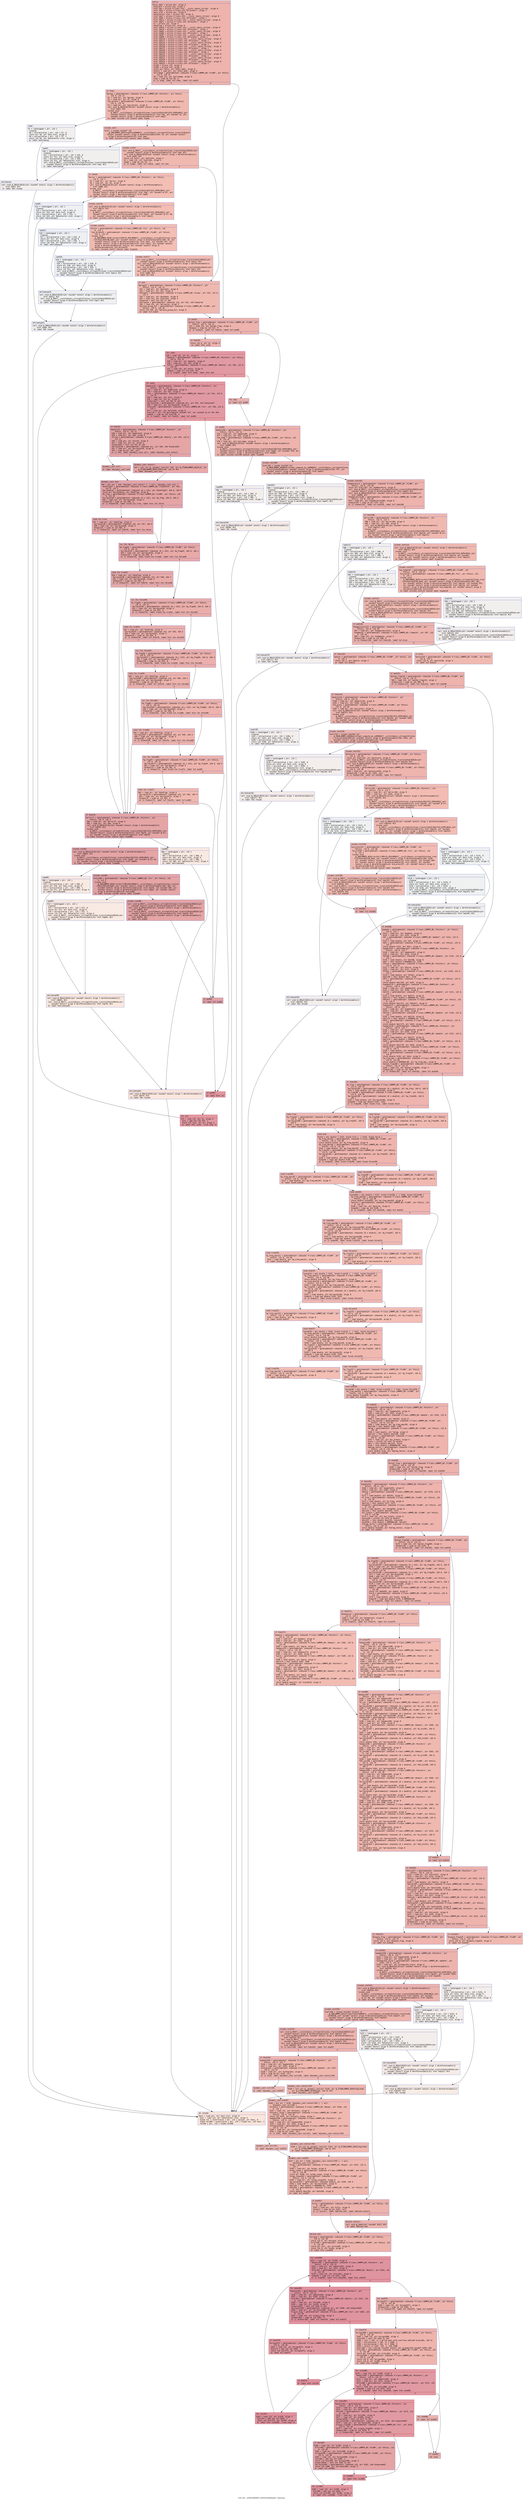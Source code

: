 digraph "CFG for '_ZN9LAMMPS_NS5FixNH4initEv' function" {
	label="CFG for '_ZN9LAMMPS_NS5FixNH4initEv' function";

	Node0x55b2c7c5c860 [shape=record,color="#3d50c3ff", style=filled, fillcolor="#d6524470" fontname="Courier",label="{entry:\l|  %this.addr = alloca ptr, align 8\l  %idilate = alloca i32, align 4\l  %ref.tmp = alloca %\"class.std::__cxx11::basic_string\", align 8\l  %ref.tmp2 = alloca %\"class.std::allocator\", align 1\l  %exn.slot = alloca ptr, align 8\l  %ehselector.slot = alloca i32, align 4\l  %ref.tmp7 = alloca %\"class.std::__cxx11::basic_string\", align 8\l  %ref.tmp8 = alloca %\"class.std::allocator\", align 1\l  %ref.tmp11 = alloca %\"class.std::__cxx11::basic_string\", align 8\l  %ref.tmp12 = alloca %\"class.std::allocator\", align 1\l  %i = alloca i32, align 4\l  %dimflag = alloca ptr, align 8\l  %ref.tmp78 = alloca %\"class.std::__cxx11::basic_string\", align 8\l  %ref.tmp79 = alloca %\"class.std::allocator\", align 1\l  %ref.tmp82 = alloca %\"class.std::__cxx11::basic_string\", align 8\l  %ref.tmp83 = alloca %\"class.std::allocator\", align 1\l  %ref.tmp97 = alloca %\"class.std::__cxx11::basic_string\", align 8\l  %ref.tmp98 = alloca %\"class.std::allocator\", align 1\l  %ref.tmp110 = alloca %\"class.std::__cxx11::basic_string\", align 8\l  %ref.tmp111 = alloca %\"class.std::allocator\", align 1\l  %ref.tmp114 = alloca %\"class.std::__cxx11::basic_string\", align 8\l  %ref.tmp115 = alloca %\"class.std::allocator\", align 1\l  %ref.tmp136 = alloca %\"class.std::__cxx11::basic_string\", align 8\l  %ref.tmp137 = alloca %\"class.std::allocator\", align 1\l  %ref.tmp149 = alloca %\"class.std::__cxx11::basic_string\", align 8\l  %ref.tmp150 = alloca %\"class.std::allocator\", align 1\l  %ref.tmp153 = alloca %\"class.std::__cxx11::basic_string\", align 8\l  %ref.tmp154 = alloca %\"class.std::allocator\", align 1\l  %ref.tmp327 = alloca %\"class.std::__cxx11::basic_string\", align 8\l  %ref.tmp329 = alloca %\"class.std::allocator\", align 1\l  %ref.tmp332 = alloca %\"class.std::__cxx11::basic_string\", align 8\l  %ref.tmp333 = alloca %\"class.std::allocator\", align 1\l  %i359 = alloca i32, align 4\l  %i385 = alloca i32, align 4\l  store ptr %this, ptr %this.addr, align 8\l  %this1 = load ptr, ptr %this.addr, align 8\l  %allremap = getelementptr inbounds %\"class.LAMMPS_NS::FixNH\", ptr %this1,\l... i32 0, i32 24\l  %0 = load i32, ptr %allremap, align 8\l  %cmp = icmp eq i32 %0, 0\l  br i1 %cmp, label %if.then, label %if.end23\l|{<s0>T|<s1>F}}"];
	Node0x55b2c7c5c860:s0 -> Node0x55b2c7c5e540[tooltip="entry -> if.then\nProbability 37.50%" ];
	Node0x55b2c7c5c860:s1 -> Node0x55b2c7c5e5b0[tooltip="entry -> if.end23\nProbability 62.50%" ];
	Node0x55b2c7c5e540 [shape=record,color="#3d50c3ff", style=filled, fillcolor="#de614d70" fontname="Courier",label="{if.then:\l|  %group = getelementptr inbounds %\"class.LAMMPS_NS::Pointers\", ptr %this1,\l... i32 0, i32 13\l  %1 = load ptr, ptr %group, align 8\l  %2 = load ptr, ptr %1, align 8\l  %id_dilate = getelementptr inbounds %\"class.LAMMPS_NS::FixNH\", ptr %this1,\l... i32 0, i32 41\l  %3 = load ptr, ptr %id_dilate, align 8\l  call void @_ZNSaIcEC1Ev(ptr noundef nonnull align 1 dereferenceable(1)\l... %ref.tmp2) #13\l  invoke void\l... @_ZNSt7__cxx1112basic_stringIcSt11char_traitsIcESaIcEEC2IS3_EEPKcRKS3_(ptr\l... noundef nonnull align 8 dereferenceable(32) %ref.tmp, ptr noundef %3, ptr\l... noundef nonnull align 1 dereferenceable(1) %ref.tmp2)\l          to label %invoke.cont unwind label %lpad\l}"];
	Node0x55b2c7c5e540 -> Node0x55b2c7c5ebb0[tooltip="if.then -> invoke.cont\nProbability 100.00%" ];
	Node0x55b2c7c5e540 -> Node0x55b2c7c5ec30[tooltip="if.then -> lpad\nProbability 0.00%" ];
	Node0x55b2c7c5ebb0 [shape=record,color="#3d50c3ff", style=filled, fillcolor="#de614d70" fontname="Courier",label="{invoke.cont:\l|  %call = invoke noundef i32\l... @_ZN9LAMMPS_NS5Group4findERKNSt7__cxx1112basic_stringIcSt11char_traitsIcESaIcE\l...EE(ptr noundef nonnull align 8 dereferenceable(244) %2, ptr noundef nonnull\l... align 8 dereferenceable(32) %ref.tmp)\l          to label %invoke.cont4 unwind label %lpad3\l}"];
	Node0x55b2c7c5ebb0 -> Node0x55b2c7c5eb60[tooltip="invoke.cont -> invoke.cont4\nProbability 100.00%" ];
	Node0x55b2c7c5ebb0 -> Node0x55b2c7c5ee60[tooltip="invoke.cont -> lpad3\nProbability 0.00%" ];
	Node0x55b2c7c5eb60 [shape=record,color="#3d50c3ff", style=filled, fillcolor="#de614d70" fontname="Courier",label="{invoke.cont4:\l|  call void @_ZNSt7__cxx1112basic_stringIcSt11char_traitsIcESaIcEED1Ev(ptr\l... noundef nonnull align 8 dereferenceable(32) %ref.tmp) #13\l  call void @_ZNSaIcED1Ev(ptr noundef nonnull align 1 dereferenceable(1)\l... %ref.tmp2) #13\l  store i32 %call, ptr %idilate, align 4\l  %4 = load i32, ptr %idilate, align 4\l  %cmp5 = icmp eq i32 %4, -1\l  br i1 %cmp5, label %if.then6, label %if.end\l|{<s0>T|<s1>F}}"];
	Node0x55b2c7c5eb60:s0 -> Node0x55b2c7c5d8e0[tooltip="invoke.cont4 -> if.then6\nProbability 37.50%" ];
	Node0x55b2c7c5eb60:s1 -> Node0x55b2c7c5d960[tooltip="invoke.cont4 -> if.end\nProbability 62.50%" ];
	Node0x55b2c7c5d8e0 [shape=record,color="#3d50c3ff", style=filled, fillcolor="#e36c5570" fontname="Courier",label="{if.then6:\l|  %error = getelementptr inbounds %\"class.LAMMPS_NS::Pointers\", ptr %this1,\l... i32 0, i32 3\l  %5 = load ptr, ptr %error, align 8\l  %6 = load ptr, ptr %5, align 8\l  call void @_ZNSaIcEC1Ev(ptr noundef nonnull align 1 dereferenceable(1)\l... %ref.tmp8) #13\l  invoke void\l... @_ZNSt7__cxx1112basic_stringIcSt11char_traitsIcESaIcEEC2IS3_EEPKcRKS3_(ptr\l... noundef nonnull align 8 dereferenceable(32) %ref.tmp7, ptr noundef @.str, ptr\l... noundef nonnull align 1 dereferenceable(1) %ref.tmp8)\l          to label %invoke.cont10 unwind label %lpad9\l}"];
	Node0x55b2c7c5d8e0 -> Node0x55b2c7c5fbf0[tooltip="if.then6 -> invoke.cont10\nProbability 100.00%" ];
	Node0x55b2c7c5d8e0 -> Node0x55b2c7c5fc70[tooltip="if.then6 -> lpad9\nProbability 0.00%" ];
	Node0x55b2c7c5fbf0 [shape=record,color="#3d50c3ff", style=filled, fillcolor="#e36c5570" fontname="Courier",label="{invoke.cont10:\l|  call void @_ZNSaIcEC1Ev(ptr noundef nonnull align 1 dereferenceable(1)\l... %ref.tmp12) #13\l  invoke void\l... @_ZNSt7__cxx1112basic_stringIcSt11char_traitsIcESaIcEEC2IS3_EEPKcRKS3_(ptr\l... noundef nonnull align 8 dereferenceable(32) %ref.tmp11, ptr noundef @.str.38,\l... ptr noundef nonnull align 1 dereferenceable(1) %ref.tmp12)\l          to label %invoke.cont14 unwind label %lpad13\l}"];
	Node0x55b2c7c5fbf0 -> Node0x55b2c7c5ff90[tooltip="invoke.cont10 -> invoke.cont14\nProbability 100.00%" ];
	Node0x55b2c7c5fbf0 -> Node0x55b2c7c5ffe0[tooltip="invoke.cont10 -> lpad13\nProbability 0.00%" ];
	Node0x55b2c7c5ff90 [shape=record,color="#3d50c3ff", style=filled, fillcolor="#e36c5570" fontname="Courier",label="{invoke.cont14:\l|  %style = getelementptr inbounds %\"class.LAMMPS_NS::Fix\", ptr %this1, i32\l... 0, i32 2\l  %id_dilate15 = getelementptr inbounds %\"class.LAMMPS_NS::FixNH\", ptr %this1,\l... i32 0, i32 41\l  invoke void\l... @_ZN9LAMMPS_NS5Error3allIJRPcS3_EEEvRKNSt7__cxx1112basic_stringIcSt11char_trai\l...tsIcESaIcEEEiSB_DpOT_(ptr noundef nonnull align 8 dereferenceable(196) %6, ptr\l... noundef nonnull align 8 dereferenceable(32) %ref.tmp7, i32 noundef 637, ptr\l... noundef nonnull align 8 dereferenceable(32) %ref.tmp11, ptr noundef nonnull\l... align 8 dereferenceable(8) %style, ptr noundef nonnull align 8\l... dereferenceable(8) %id_dilate15)\l          to label %invoke.cont17 unwind label %lpad16\l}"];
	Node0x55b2c7c5ff90 -> Node0x55b2c7c5ff40[tooltip="invoke.cont14 -> invoke.cont17\nProbability 100.00%" ];
	Node0x55b2c7c5ff90 -> Node0x55b2c7c60460[tooltip="invoke.cont14 -> lpad16\nProbability 0.00%" ];
	Node0x55b2c7c5ff40 [shape=record,color="#3d50c3ff", style=filled, fillcolor="#e36c5570" fontname="Courier",label="{invoke.cont17:\l|  call void @_ZNSt7__cxx1112basic_stringIcSt11char_traitsIcESaIcEED1Ev(ptr\l... noundef nonnull align 8 dereferenceable(32) %ref.tmp11) #13\l  call void @_ZNSaIcED1Ev(ptr noundef nonnull align 1 dereferenceable(1)\l... %ref.tmp12) #13\l  call void @_ZNSt7__cxx1112basic_stringIcSt11char_traitsIcESaIcEED1Ev(ptr\l... noundef nonnull align 8 dereferenceable(32) %ref.tmp7) #13\l  call void @_ZNSaIcED1Ev(ptr noundef nonnull align 1 dereferenceable(1)\l... %ref.tmp8) #13\l  br label %if.end\l}"];
	Node0x55b2c7c5ff40 -> Node0x55b2c7c5d960[tooltip="invoke.cont17 -> if.end\nProbability 100.00%" ];
	Node0x55b2c7c5ec30 [shape=record,color="#3d50c3ff", style=filled, fillcolor="#e0dbd870" fontname="Courier",label="{lpad:\l|  %7 = landingpad \{ ptr, i32 \}\l          cleanup\l  %8 = extractvalue \{ ptr, i32 \} %7, 0\l  store ptr %8, ptr %exn.slot, align 8\l  %9 = extractvalue \{ ptr, i32 \} %7, 1\l  store i32 %9, ptr %ehselector.slot, align 4\l  br label %ehcleanup\l}"];
	Node0x55b2c7c5ec30 -> Node0x55b2c7c60e40[tooltip="lpad -> ehcleanup\nProbability 100.00%" ];
	Node0x55b2c7c5ee60 [shape=record,color="#3d50c3ff", style=filled, fillcolor="#e0dbd870" fontname="Courier",label="{lpad3:\l|  %10 = landingpad \{ ptr, i32 \}\l          cleanup\l  %11 = extractvalue \{ ptr, i32 \} %10, 0\l  store ptr %11, ptr %exn.slot, align 8\l  %12 = extractvalue \{ ptr, i32 \} %10, 1\l  store i32 %12, ptr %ehselector.slot, align 4\l  call void @_ZNSt7__cxx1112basic_stringIcSt11char_traitsIcESaIcEED1Ev(ptr\l... noundef nonnull align 8 dereferenceable(32) %ref.tmp) #13\l  br label %ehcleanup\l}"];
	Node0x55b2c7c5ee60 -> Node0x55b2c7c60e40[tooltip="lpad3 -> ehcleanup\nProbability 100.00%" ];
	Node0x55b2c7c60e40 [shape=record,color="#3d50c3ff", style=filled, fillcolor="#e3d9d370" fontname="Courier",label="{ehcleanup:\l|  call void @_ZNSaIcED1Ev(ptr noundef nonnull align 1 dereferenceable(1)\l... %ref.tmp2) #13\l  br label %eh.resume\l}"];
	Node0x55b2c7c60e40 -> Node0x55b2c7c613f0[tooltip="ehcleanup -> eh.resume\nProbability 100.00%" ];
	Node0x55b2c7c5fc70 [shape=record,color="#3d50c3ff", style=filled, fillcolor="#d9dce170" fontname="Courier",label="{lpad9:\l|  %13 = landingpad \{ ptr, i32 \}\l          cleanup\l  %14 = extractvalue \{ ptr, i32 \} %13, 0\l  store ptr %14, ptr %exn.slot, align 8\l  %15 = extractvalue \{ ptr, i32 \} %13, 1\l  store i32 %15, ptr %ehselector.slot, align 4\l  br label %ehcleanup21\l}"];
	Node0x55b2c7c5fc70 -> Node0x55b2c7c61740[tooltip="lpad9 -> ehcleanup21\nProbability 100.00%" ];
	Node0x55b2c7c5ffe0 [shape=record,color="#3d50c3ff", style=filled, fillcolor="#d9dce170" fontname="Courier",label="{lpad13:\l|  %16 = landingpad \{ ptr, i32 \}\l          cleanup\l  %17 = extractvalue \{ ptr, i32 \} %16, 0\l  store ptr %17, ptr %exn.slot, align 8\l  %18 = extractvalue \{ ptr, i32 \} %16, 1\l  store i32 %18, ptr %ehselector.slot, align 4\l  br label %ehcleanup19\l}"];
	Node0x55b2c7c5ffe0 -> Node0x55b2c7c61b10[tooltip="lpad13 -> ehcleanup19\nProbability 100.00%" ];
	Node0x55b2c7c60460 [shape=record,color="#3d50c3ff", style=filled, fillcolor="#d9dce170" fontname="Courier",label="{lpad16:\l|  %19 = landingpad \{ ptr, i32 \}\l          cleanup\l  %20 = extractvalue \{ ptr, i32 \} %19, 0\l  store ptr %20, ptr %exn.slot, align 8\l  %21 = extractvalue \{ ptr, i32 \} %19, 1\l  store i32 %21, ptr %ehselector.slot, align 4\l  call void @_ZNSt7__cxx1112basic_stringIcSt11char_traitsIcESaIcEED1Ev(ptr\l... noundef nonnull align 8 dereferenceable(32) %ref.tmp11) #13\l  br label %ehcleanup19\l}"];
	Node0x55b2c7c60460 -> Node0x55b2c7c61b10[tooltip="lpad16 -> ehcleanup19\nProbability 100.00%" ];
	Node0x55b2c7c61b10 [shape=record,color="#3d50c3ff", style=filled, fillcolor="#dedcdb70" fontname="Courier",label="{ehcleanup19:\l|  call void @_ZNSaIcED1Ev(ptr noundef nonnull align 1 dereferenceable(1)\l... %ref.tmp12) #13\l  call void @_ZNSt7__cxx1112basic_stringIcSt11char_traitsIcESaIcEED1Ev(ptr\l... noundef nonnull align 8 dereferenceable(32) %ref.tmp7) #13\l  br label %ehcleanup21\l}"];
	Node0x55b2c7c61b10 -> Node0x55b2c7c61740[tooltip="ehcleanup19 -> ehcleanup21\nProbability 100.00%" ];
	Node0x55b2c7c61740 [shape=record,color="#3d50c3ff", style=filled, fillcolor="#e0dbd870" fontname="Courier",label="{ehcleanup21:\l|  call void @_ZNSaIcED1Ev(ptr noundef nonnull align 1 dereferenceable(1)\l... %ref.tmp8) #13\l  br label %eh.resume\l}"];
	Node0x55b2c7c61740 -> Node0x55b2c7c613f0[tooltip="ehcleanup21 -> eh.resume\nProbability 100.00%" ];
	Node0x55b2c7c5d960 [shape=record,color="#3d50c3ff", style=filled, fillcolor="#de614d70" fontname="Courier",label="{if.end:\l|  %group22 = getelementptr inbounds %\"class.LAMMPS_NS::Pointers\", ptr\l... %this1, i32 0, i32 13\l  %22 = load ptr, ptr %group22, align 8\l  %23 = load ptr, ptr %22, align 8\l  %bitmask = getelementptr inbounds %\"class.LAMMPS_NS::Group\", ptr %23, i32 0,\l... i32 4\l  %24 = load ptr, ptr %bitmask, align 8\l  %25 = load i32, ptr %idilate, align 4\l  %idxprom = sext i32 %25 to i64\l  %arrayidx = getelementptr inbounds i32, ptr %24, i64 %idxprom\l  %26 = load i32, ptr %arrayidx, align 4\l  %dilate_group_bit = getelementptr inbounds %\"class.LAMMPS_NS::FixNH\", ptr\l... %this1, i32 0, i32 39\l  store i32 %26, ptr %dilate_group_bit, align 8\l  br label %if.end23\l}"];
	Node0x55b2c7c5d960 -> Node0x55b2c7c5e5b0[tooltip="if.end -> if.end23\nProbability 100.00%" ];
	Node0x55b2c7c5e5b0 [shape=record,color="#3d50c3ff", style=filled, fillcolor="#d6524470" fontname="Courier",label="{if.end23:\l|  %pstat_flag = getelementptr inbounds %\"class.LAMMPS_NS::FixNH\", ptr\l... %this1, i32 0, i32 21\l  %27 = load i32, ptr %pstat_flag, align 4\l  %tobool = icmp ne i32 %27, 0\l  br i1 %tobool, label %if.then24, label %if.end95\l|{<s0>T|<s1>F}}"];
	Node0x55b2c7c5e5b0:s0 -> Node0x55b2c7c62e60[tooltip="if.end23 -> if.then24\nProbability 62.50%" ];
	Node0x55b2c7c5e5b0:s1 -> Node0x55b2c7c62eb0[tooltip="if.end23 -> if.end95\nProbability 37.50%" ];
	Node0x55b2c7c62e60 [shape=record,color="#3d50c3ff", style=filled, fillcolor="#d8564670" fontname="Courier",label="{if.then24:\l|  store i32 0, ptr %i, align 4\l  br label %for.cond\l}"];
	Node0x55b2c7c62e60 -> Node0x55b2c7c63050[tooltip="if.then24 -> for.cond\nProbability 100.00%" ];
	Node0x55b2c7c63050 [shape=record,color="#b70d28ff", style=filled, fillcolor="#bb1b2c70" fontname="Courier",label="{for.cond:\l|  %28 = load i32, ptr %i, align 4\l  %modify = getelementptr inbounds %\"class.LAMMPS_NS::Pointers\", ptr %this1,\l... i32 0, i32 12\l  %29 = load ptr, ptr %modify, align 8\l  %30 = load ptr, ptr %29, align 8\l  %nfix = getelementptr inbounds %\"class.LAMMPS_NS::Modify\", ptr %30, i32 0,\l... i32 29\l  %31 = load i32, ptr %nfix, align 8\l  %cmp25 = icmp slt i32 %28, %31\l  br i1 %cmp25, label %for.body, label %for.end\l|{<s0>T|<s1>F}}"];
	Node0x55b2c7c63050:s0 -> Node0x55b2c7c639c0[tooltip="for.cond -> for.body\nProbability 96.88%" ];
	Node0x55b2c7c63050:s1 -> Node0x55b2c7c63a40[tooltip="for.cond -> for.end\nProbability 3.12%" ];
	Node0x55b2c7c639c0 [shape=record,color="#b70d28ff", style=filled, fillcolor="#bb1b2c70" fontname="Courier",label="{for.body:\l|  %modify26 = getelementptr inbounds %\"class.LAMMPS_NS::Pointers\", ptr\l... %this1, i32 0, i32 12\l  %32 = load ptr, ptr %modify26, align 8\l  %33 = load ptr, ptr %32, align 8\l  %fix = getelementptr inbounds %\"class.LAMMPS_NS::Modify\", ptr %33, i32 0,\l... i32 31\l  %34 = load ptr, ptr %fix, align 8\l  %35 = load i32, ptr %i, align 4\l  %idxprom27 = sext i32 %35 to i64\l  %arrayidx28 = getelementptr inbounds ptr, ptr %34, i64 %idxprom27\l  %36 = load ptr, ptr %arrayidx28, align 8\l  %style29 = getelementptr inbounds %\"class.LAMMPS_NS::Fix\", ptr %36, i32 0,\l... i32 2\l  %37 = load ptr, ptr %style29, align 8\l  %call30 = call i32 @strcmp(ptr noundef %37, ptr noundef @.str.94) #14\l  %cmp31 = icmp eq i32 %call30, 0\l  br i1 %cmp31, label %if.then32, label %if.end94\l|{<s0>T|<s1>F}}"];
	Node0x55b2c7c639c0:s0 -> Node0x55b2c7c64480[tooltip="for.body -> if.then32\nProbability 37.50%" ];
	Node0x55b2c7c639c0:s1 -> Node0x55b2c7c64500[tooltip="for.body -> if.end94\nProbability 62.50%" ];
	Node0x55b2c7c64480 [shape=record,color="#3d50c3ff", style=filled, fillcolor="#c5333470" fontname="Courier",label="{if.then32:\l|  %modify33 = getelementptr inbounds %\"class.LAMMPS_NS::Pointers\", ptr\l... %this1, i32 0, i32 12\l  %38 = load ptr, ptr %modify33, align 8\l  %39 = load ptr, ptr %38, align 8\l  %fix34 = getelementptr inbounds %\"class.LAMMPS_NS::Modify\", ptr %39, i32 0,\l... i32 31\l  %40 = load ptr, ptr %fix34, align 8\l  %41 = load i32, ptr %i, align 4\l  %idxprom35 = sext i32 %41 to i64\l  %arrayidx36 = getelementptr inbounds ptr, ptr %40, i64 %idxprom35\l  %42 = load ptr, ptr %arrayidx36, align 8\l  %43 = icmp eq ptr %42, null\l  br i1 %43, label %dynamic_cast.null, label %dynamic_cast.notnull\l|{<s0>T|<s1>F}}"];
	Node0x55b2c7c64480:s0 -> Node0x55b2c7c64cb0[tooltip="if.then32 -> dynamic_cast.null\nProbability 37.50%" ];
	Node0x55b2c7c64480:s1 -> Node0x55b2c7c64d50[tooltip="if.then32 -> dynamic_cast.notnull\nProbability 62.50%" ];
	Node0x55b2c7c64d50 [shape=record,color="#3d50c3ff", style=filled, fillcolor="#ca3b3770" fontname="Courier",label="{dynamic_cast.notnull:\l|  %44 = call ptr @__dynamic_cast(ptr %42, ptr @_ZTIN9LAMMPS_NS3FixE, ptr\l... @_ZTIN9LAMMPS_NS9FixDeformE, i64 0) #13\l  br label %dynamic_cast.end\l}"];
	Node0x55b2c7c64d50 -> Node0x55b2c7c65170[tooltip="dynamic_cast.notnull -> dynamic_cast.end\nProbability 100.00%" ];
	Node0x55b2c7c64cb0 [shape=record,color="#3d50c3ff", style=filled, fillcolor="#d0473d70" fontname="Courier",label="{dynamic_cast.null:\l|  br label %dynamic_cast.end\l}"];
	Node0x55b2c7c64cb0 -> Node0x55b2c7c65170[tooltip="dynamic_cast.null -> dynamic_cast.end\nProbability 100.00%" ];
	Node0x55b2c7c65170 [shape=record,color="#3d50c3ff", style=filled, fillcolor="#c5333470" fontname="Courier",label="{dynamic_cast.end:\l|  %45 = phi ptr [ %44, %dynamic_cast.notnull ], [ null, %dynamic_cast.null ]\l  %dimflag37 = getelementptr inbounds %\"class.LAMMPS_NS::FixDeform\", ptr %45,\l... i32 0, i32 2\l  %arraydecay = getelementptr inbounds [6 x i32], ptr %dimflag37, i64 0, i64 0\l  store ptr %arraydecay, ptr %dimflag, align 8\l  %p_flag = getelementptr inbounds %\"class.LAMMPS_NS::FixNH\", ptr %this1, i32\l... 0, i32 25\l  %arrayidx38 = getelementptr inbounds [6 x i32], ptr %p_flag, i64 0, i64 0\l  %46 = load i32, ptr %arrayidx38, align 4\l  %tobool39 = icmp ne i32 %46, 0\l  br i1 %tobool39, label %land.lhs.true, label %lor.lhs.false\l|{<s0>T|<s1>F}}"];
	Node0x55b2c7c65170:s0 -> Node0x55b2c7c5f780[tooltip="dynamic_cast.end -> land.lhs.true\nProbability 62.50%" ];
	Node0x55b2c7c65170:s1 -> Node0x55b2c7c5f860[tooltip="dynamic_cast.end -> lor.lhs.false\nProbability 37.50%" ];
	Node0x55b2c7c5f780 [shape=record,color="#3d50c3ff", style=filled, fillcolor="#ca3b3770" fontname="Courier",label="{land.lhs.true:\l|  %47 = load ptr, ptr %dimflag, align 8\l  %arrayidx40 = getelementptr inbounds i32, ptr %47, i64 0\l  %48 = load i32, ptr %arrayidx40, align 4\l  %tobool41 = icmp ne i32 %48, 0\l  br i1 %tobool41, label %if.then76, label %lor.lhs.false\l|{<s0>T|<s1>F}}"];
	Node0x55b2c7c5f780:s0 -> Node0x55b2c7c66b40[tooltip="land.lhs.true -> if.then76\nProbability 62.50%" ];
	Node0x55b2c7c5f780:s1 -> Node0x55b2c7c5f860[tooltip="land.lhs.true -> lor.lhs.false\nProbability 37.50%" ];
	Node0x55b2c7c5f860 [shape=record,color="#3d50c3ff", style=filled, fillcolor="#ca3b3770" fontname="Courier",label="{lor.lhs.false:\l|  %p_flag42 = getelementptr inbounds %\"class.LAMMPS_NS::FixNH\", ptr %this1,\l... i32 0, i32 25\l  %arrayidx43 = getelementptr inbounds [6 x i32], ptr %p_flag42, i64 0, i64 1\l  %49 = load i32, ptr %arrayidx43, align 4\l  %tobool44 = icmp ne i32 %49, 0\l  br i1 %tobool44, label %land.lhs.true45, label %lor.lhs.false48\l|{<s0>T|<s1>F}}"];
	Node0x55b2c7c5f860:s0 -> Node0x55b2c7c66f90[tooltip="lor.lhs.false -> land.lhs.true45\nProbability 62.50%" ];
	Node0x55b2c7c5f860:s1 -> Node0x55b2c7c67010[tooltip="lor.lhs.false -> lor.lhs.false48\nProbability 37.50%" ];
	Node0x55b2c7c66f90 [shape=record,color="#3d50c3ff", style=filled, fillcolor="#cc403a70" fontname="Courier",label="{land.lhs.true45:\l|  %50 = load ptr, ptr %dimflag, align 8\l  %arrayidx46 = getelementptr inbounds i32, ptr %50, i64 1\l  %51 = load i32, ptr %arrayidx46, align 4\l  %tobool47 = icmp ne i32 %51, 0\l  br i1 %tobool47, label %if.then76, label %lor.lhs.false48\l|{<s0>T|<s1>F}}"];
	Node0x55b2c7c66f90:s0 -> Node0x55b2c7c66b40[tooltip="land.lhs.true45 -> if.then76\nProbability 62.50%" ];
	Node0x55b2c7c66f90:s1 -> Node0x55b2c7c67010[tooltip="land.lhs.true45 -> lor.lhs.false48\nProbability 37.50%" ];
	Node0x55b2c7c67010 [shape=record,color="#3d50c3ff", style=filled, fillcolor="#d0473d70" fontname="Courier",label="{lor.lhs.false48:\l|  %p_flag49 = getelementptr inbounds %\"class.LAMMPS_NS::FixNH\", ptr %this1,\l... i32 0, i32 25\l  %arrayidx50 = getelementptr inbounds [6 x i32], ptr %p_flag49, i64 0, i64 2\l  %52 = load i32, ptr %arrayidx50, align 4\l  %tobool51 = icmp ne i32 %52, 0\l  br i1 %tobool51, label %land.lhs.true52, label %lor.lhs.false55\l|{<s0>T|<s1>F}}"];
	Node0x55b2c7c67010:s0 -> Node0x55b2c7c67800[tooltip="lor.lhs.false48 -> land.lhs.true52\nProbability 62.50%" ];
	Node0x55b2c7c67010:s1 -> Node0x55b2c7c67880[tooltip="lor.lhs.false48 -> lor.lhs.false55\nProbability 37.50%" ];
	Node0x55b2c7c67800 [shape=record,color="#3d50c3ff", style=filled, fillcolor="#d24b4070" fontname="Courier",label="{land.lhs.true52:\l|  %53 = load ptr, ptr %dimflag, align 8\l  %arrayidx53 = getelementptr inbounds i32, ptr %53, i64 2\l  %54 = load i32, ptr %arrayidx53, align 4\l  %tobool54 = icmp ne i32 %54, 0\l  br i1 %tobool54, label %if.then76, label %lor.lhs.false55\l|{<s0>T|<s1>F}}"];
	Node0x55b2c7c67800:s0 -> Node0x55b2c7c66b40[tooltip="land.lhs.true52 -> if.then76\nProbability 62.50%" ];
	Node0x55b2c7c67800:s1 -> Node0x55b2c7c67880[tooltip="land.lhs.true52 -> lor.lhs.false55\nProbability 37.50%" ];
	Node0x55b2c7c67880 [shape=record,color="#3d50c3ff", style=filled, fillcolor="#d24b4070" fontname="Courier",label="{lor.lhs.false55:\l|  %p_flag56 = getelementptr inbounds %\"class.LAMMPS_NS::FixNH\", ptr %this1,\l... i32 0, i32 25\l  %arrayidx57 = getelementptr inbounds [6 x i32], ptr %p_flag56, i64 0, i64 3\l  %55 = load i32, ptr %arrayidx57, align 4\l  %tobool58 = icmp ne i32 %55, 0\l  br i1 %tobool58, label %land.lhs.true59, label %lor.lhs.false62\l|{<s0>T|<s1>F}}"];
	Node0x55b2c7c67880:s0 -> Node0x55b2c7c68010[tooltip="lor.lhs.false55 -> land.lhs.true59\nProbability 62.50%" ];
	Node0x55b2c7c67880:s1 -> Node0x55b2c7c68090[tooltip="lor.lhs.false55 -> lor.lhs.false62\nProbability 37.50%" ];
	Node0x55b2c7c68010 [shape=record,color="#3d50c3ff", style=filled, fillcolor="#d6524470" fontname="Courier",label="{land.lhs.true59:\l|  %56 = load ptr, ptr %dimflag, align 8\l  %arrayidx60 = getelementptr inbounds i32, ptr %56, i64 3\l  %57 = load i32, ptr %arrayidx60, align 4\l  %tobool61 = icmp ne i32 %57, 0\l  br i1 %tobool61, label %if.then76, label %lor.lhs.false62\l|{<s0>T|<s1>F}}"];
	Node0x55b2c7c68010:s0 -> Node0x55b2c7c66b40[tooltip="land.lhs.true59 -> if.then76\nProbability 62.50%" ];
	Node0x55b2c7c68010:s1 -> Node0x55b2c7c68090[tooltip="land.lhs.true59 -> lor.lhs.false62\nProbability 37.50%" ];
	Node0x55b2c7c68090 [shape=record,color="#3d50c3ff", style=filled, fillcolor="#d6524470" fontname="Courier",label="{lor.lhs.false62:\l|  %p_flag63 = getelementptr inbounds %\"class.LAMMPS_NS::FixNH\", ptr %this1,\l... i32 0, i32 25\l  %arrayidx64 = getelementptr inbounds [6 x i32], ptr %p_flag63, i64 0, i64 4\l  %58 = load i32, ptr %arrayidx64, align 4\l  %tobool65 = icmp ne i32 %58, 0\l  br i1 %tobool65, label %land.lhs.true66, label %lor.lhs.false69\l|{<s0>T|<s1>F}}"];
	Node0x55b2c7c68090:s0 -> Node0x55b2c7c68820[tooltip="lor.lhs.false62 -> land.lhs.true66\nProbability 62.50%" ];
	Node0x55b2c7c68090:s1 -> Node0x55b2c7c688a0[tooltip="lor.lhs.false62 -> lor.lhs.false69\nProbability 37.50%" ];
	Node0x55b2c7c68820 [shape=record,color="#3d50c3ff", style=filled, fillcolor="#d8564670" fontname="Courier",label="{land.lhs.true66:\l|  %59 = load ptr, ptr %dimflag, align 8\l  %arrayidx67 = getelementptr inbounds i32, ptr %59, i64 4\l  %60 = load i32, ptr %arrayidx67, align 4\l  %tobool68 = icmp ne i32 %60, 0\l  br i1 %tobool68, label %if.then76, label %lor.lhs.false69\l|{<s0>T|<s1>F}}"];
	Node0x55b2c7c68820:s0 -> Node0x55b2c7c66b40[tooltip="land.lhs.true66 -> if.then76\nProbability 62.50%" ];
	Node0x55b2c7c68820:s1 -> Node0x55b2c7c688a0[tooltip="land.lhs.true66 -> lor.lhs.false69\nProbability 37.50%" ];
	Node0x55b2c7c688a0 [shape=record,color="#3d50c3ff", style=filled, fillcolor="#d8564670" fontname="Courier",label="{lor.lhs.false69:\l|  %p_flag70 = getelementptr inbounds %\"class.LAMMPS_NS::FixNH\", ptr %this1,\l... i32 0, i32 25\l  %arrayidx71 = getelementptr inbounds [6 x i32], ptr %p_flag70, i64 0, i64 5\l  %61 = load i32, ptr %arrayidx71, align 4\l  %tobool72 = icmp ne i32 %61, 0\l  br i1 %tobool72, label %land.lhs.true73, label %if.end93\l|{<s0>T|<s1>F}}"];
	Node0x55b2c7c688a0:s0 -> Node0x55b2c7c69030[tooltip="lor.lhs.false69 -> land.lhs.true73\nProbability 62.50%" ];
	Node0x55b2c7c688a0:s1 -> Node0x55b2c7c690b0[tooltip="lor.lhs.false69 -> if.end93\nProbability 37.50%" ];
	Node0x55b2c7c69030 [shape=record,color="#3d50c3ff", style=filled, fillcolor="#de614d70" fontname="Courier",label="{land.lhs.true73:\l|  %62 = load ptr, ptr %dimflag, align 8\l  %arrayidx74 = getelementptr inbounds i32, ptr %62, i64 5\l  %63 = load i32, ptr %arrayidx74, align 4\l  %tobool75 = icmp ne i32 %63, 0\l  br i1 %tobool75, label %if.then76, label %if.end93\l|{<s0>T|<s1>F}}"];
	Node0x55b2c7c69030:s0 -> Node0x55b2c7c66b40[tooltip="land.lhs.true73 -> if.then76\nProbability 62.50%" ];
	Node0x55b2c7c69030:s1 -> Node0x55b2c7c690b0[tooltip="land.lhs.true73 -> if.end93\nProbability 37.50%" ];
	Node0x55b2c7c66b40 [shape=record,color="#3d50c3ff", style=filled, fillcolor="#c5333470" fontname="Courier",label="{if.then76:\l|  %error77 = getelementptr inbounds %\"class.LAMMPS_NS::Pointers\", ptr\l... %this1, i32 0, i32 3\l  %64 = load ptr, ptr %error77, align 8\l  %65 = load ptr, ptr %64, align 8\l  call void @_ZNSaIcEC1Ev(ptr noundef nonnull align 1 dereferenceable(1)\l... %ref.tmp79) #13\l  invoke void\l... @_ZNSt7__cxx1112basic_stringIcSt11char_traitsIcESaIcEEC2IS3_EEPKcRKS3_(ptr\l... noundef nonnull align 8 dereferenceable(32) %ref.tmp78, ptr noundef @.str,\l... ptr noundef nonnull align 1 dereferenceable(1) %ref.tmp79)\l          to label %invoke.cont81 unwind label %lpad80\l}"];
	Node0x55b2c7c66b40 -> Node0x55b2c7c69820[tooltip="if.then76 -> invoke.cont81\nProbability 100.00%" ];
	Node0x55b2c7c66b40 -> Node0x55b2c7c698a0[tooltip="if.then76 -> lpad80\nProbability 0.00%" ];
	Node0x55b2c7c69820 [shape=record,color="#3d50c3ff", style=filled, fillcolor="#c5333470" fontname="Courier",label="{invoke.cont81:\l|  call void @_ZNSaIcEC1Ev(ptr noundef nonnull align 1 dereferenceable(1)\l... %ref.tmp83) #13\l  invoke void\l... @_ZNSt7__cxx1112basic_stringIcSt11char_traitsIcESaIcEEC2IS3_EEPKcRKS3_(ptr\l... noundef nonnull align 8 dereferenceable(32) %ref.tmp82, ptr noundef @.str.95,\l... ptr noundef nonnull align 1 dereferenceable(1) %ref.tmp83)\l          to label %invoke.cont85 unwind label %lpad84\l}"];
	Node0x55b2c7c69820 -> Node0x55b2c7c69bc0[tooltip="invoke.cont81 -> invoke.cont85\nProbability 100.00%" ];
	Node0x55b2c7c69820 -> Node0x55b2c7c69c10[tooltip="invoke.cont81 -> lpad84\nProbability 0.00%" ];
	Node0x55b2c7c69bc0 [shape=record,color="#3d50c3ff", style=filled, fillcolor="#c5333470" fontname="Courier",label="{invoke.cont85:\l|  %style86 = getelementptr inbounds %\"class.LAMMPS_NS::Fix\", ptr %this1, i32\l... 0, i32 2\l  invoke void\l... @_ZN9LAMMPS_NS5Error3allIJRPcEEEvRKNSt7__cxx1112basic_stringIcSt11char_traitsI\l...cESaIcEEEiSB_DpOT_(ptr noundef nonnull align 8 dereferenceable(196) %65, ptr\l... noundef nonnull align 8 dereferenceable(32) %ref.tmp78, i32 noundef 650, ptr\l... noundef nonnull align 8 dereferenceable(32) %ref.tmp82, ptr noundef nonnull\l... align 8 dereferenceable(8) %style86)\l          to label %invoke.cont88 unwind label %lpad87\l}"];
	Node0x55b2c7c69bc0 -> Node0x55b2c7c69b70[tooltip="invoke.cont85 -> invoke.cont88\nProbability 100.00%" ];
	Node0x55b2c7c69bc0 -> Node0x55b2c7c6a000[tooltip="invoke.cont85 -> lpad87\nProbability 0.00%" ];
	Node0x55b2c7c69b70 [shape=record,color="#3d50c3ff", style=filled, fillcolor="#c5333470" fontname="Courier",label="{invoke.cont88:\l|  call void @_ZNSt7__cxx1112basic_stringIcSt11char_traitsIcESaIcEED1Ev(ptr\l... noundef nonnull align 8 dereferenceable(32) %ref.tmp82) #13\l  call void @_ZNSaIcED1Ev(ptr noundef nonnull align 1 dereferenceable(1)\l... %ref.tmp83) #13\l  call void @_ZNSt7__cxx1112basic_stringIcSt11char_traitsIcESaIcEED1Ev(ptr\l... noundef nonnull align 8 dereferenceable(32) %ref.tmp78) #13\l  call void @_ZNSaIcED1Ev(ptr noundef nonnull align 1 dereferenceable(1)\l... %ref.tmp79) #13\l  br label %if.end93\l}"];
	Node0x55b2c7c69b70 -> Node0x55b2c7c690b0[tooltip="invoke.cont88 -> if.end93\nProbability 100.00%" ];
	Node0x55b2c7c698a0 [shape=record,color="#3d50c3ff", style=filled, fillcolor="#efcebd70" fontname="Courier",label="{lpad80:\l|  %66 = landingpad \{ ptr, i32 \}\l          cleanup\l  %67 = extractvalue \{ ptr, i32 \} %66, 0\l  store ptr %67, ptr %exn.slot, align 8\l  %68 = extractvalue \{ ptr, i32 \} %66, 1\l  store i32 %68, ptr %ehselector.slot, align 4\l  br label %ehcleanup92\l}"];
	Node0x55b2c7c698a0 -> Node0x55b2c7c6a9c0[tooltip="lpad80 -> ehcleanup92\nProbability 100.00%" ];
	Node0x55b2c7c69c10 [shape=record,color="#3d50c3ff", style=filled, fillcolor="#efcebd70" fontname="Courier",label="{lpad84:\l|  %69 = landingpad \{ ptr, i32 \}\l          cleanup\l  %70 = extractvalue \{ ptr, i32 \} %69, 0\l  store ptr %70, ptr %exn.slot, align 8\l  %71 = extractvalue \{ ptr, i32 \} %69, 1\l  store i32 %71, ptr %ehselector.slot, align 4\l  br label %ehcleanup90\l}"];
	Node0x55b2c7c69c10 -> Node0x55b2c7c6acc0[tooltip="lpad84 -> ehcleanup90\nProbability 100.00%" ];
	Node0x55b2c7c6a000 [shape=record,color="#3d50c3ff", style=filled, fillcolor="#efcebd70" fontname="Courier",label="{lpad87:\l|  %72 = landingpad \{ ptr, i32 \}\l          cleanup\l  %73 = extractvalue \{ ptr, i32 \} %72, 0\l  store ptr %73, ptr %exn.slot, align 8\l  %74 = extractvalue \{ ptr, i32 \} %72, 1\l  store i32 %74, ptr %ehselector.slot, align 4\l  call void @_ZNSt7__cxx1112basic_stringIcSt11char_traitsIcESaIcEED1Ev(ptr\l... noundef nonnull align 8 dereferenceable(32) %ref.tmp82) #13\l  br label %ehcleanup90\l}"];
	Node0x55b2c7c6a000 -> Node0x55b2c7c6acc0[tooltip="lpad87 -> ehcleanup90\nProbability 100.00%" ];
	Node0x55b2c7c6acc0 [shape=record,color="#3d50c3ff", style=filled, fillcolor="#f2cab570" fontname="Courier",label="{ehcleanup90:\l|  call void @_ZNSaIcED1Ev(ptr noundef nonnull align 1 dereferenceable(1)\l... %ref.tmp83) #13\l  call void @_ZNSt7__cxx1112basic_stringIcSt11char_traitsIcESaIcEED1Ev(ptr\l... noundef nonnull align 8 dereferenceable(32) %ref.tmp78) #13\l  br label %ehcleanup92\l}"];
	Node0x55b2c7c6acc0 -> Node0x55b2c7c6a9c0[tooltip="ehcleanup90 -> ehcleanup92\nProbability 100.00%" ];
	Node0x55b2c7c6a9c0 [shape=record,color="#3d50c3ff", style=filled, fillcolor="#f3c7b170" fontname="Courier",label="{ehcleanup92:\l|  call void @_ZNSaIcED1Ev(ptr noundef nonnull align 1 dereferenceable(1)\l... %ref.tmp79) #13\l  br label %eh.resume\l}"];
	Node0x55b2c7c6a9c0 -> Node0x55b2c7c613f0[tooltip="ehcleanup92 -> eh.resume\nProbability 100.00%" ];
	Node0x55b2c7c690b0 [shape=record,color="#3d50c3ff", style=filled, fillcolor="#c5333470" fontname="Courier",label="{if.end93:\l|  br label %if.end94\l}"];
	Node0x55b2c7c690b0 -> Node0x55b2c7c64500[tooltip="if.end93 -> if.end94\nProbability 100.00%" ];
	Node0x55b2c7c64500 [shape=record,color="#b70d28ff", style=filled, fillcolor="#bb1b2c70" fontname="Courier",label="{if.end94:\l|  br label %for.inc\l}"];
	Node0x55b2c7c64500 -> Node0x55b2c7c6b6b0[tooltip="if.end94 -> for.inc\nProbability 100.00%" ];
	Node0x55b2c7c6b6b0 [shape=record,color="#b70d28ff", style=filled, fillcolor="#bb1b2c70" fontname="Courier",label="{for.inc:\l|  %75 = load i32, ptr %i, align 4\l  %inc = add nsw i32 %75, 1\l  store i32 %inc, ptr %i, align 4\l  br label %for.cond, !llvm.loop !6\l}"];
	Node0x55b2c7c6b6b0 -> Node0x55b2c7c63050[tooltip="for.inc -> for.cond\nProbability 100.00%" ];
	Node0x55b2c7c63a40 [shape=record,color="#3d50c3ff", style=filled, fillcolor="#d8564670" fontname="Courier",label="{for.end:\l|  br label %if.end95\l}"];
	Node0x55b2c7c63a40 -> Node0x55b2c7c62eb0[tooltip="for.end -> if.end95\nProbability 100.00%" ];
	Node0x55b2c7c62eb0 [shape=record,color="#3d50c3ff", style=filled, fillcolor="#d6524470" fontname="Courier",label="{if.end95:\l|  %modify96 = getelementptr inbounds %\"class.LAMMPS_NS::Pointers\", ptr\l... %this1, i32 0, i32 12\l  %76 = load ptr, ptr %modify96, align 8\l  %77 = load ptr, ptr %76, align 8\l  %id_temp = getelementptr inbounds %\"class.LAMMPS_NS::FixNH\", ptr %this1, i32\l... 0, i32 47\l  %78 = load ptr, ptr %id_temp, align 8\l  call void @_ZNSaIcEC1Ev(ptr noundef nonnull align 1 dereferenceable(1)\l... %ref.tmp98) #13\l  invoke void\l... @_ZNSt7__cxx1112basic_stringIcSt11char_traitsIcESaIcEEC2IS3_EEPKcRKS3_(ptr\l... noundef nonnull align 8 dereferenceable(32) %ref.tmp97, ptr noundef %78, ptr\l... noundef nonnull align 1 dereferenceable(1) %ref.tmp98)\l          to label %invoke.cont100 unwind label %lpad99\l}"];
	Node0x55b2c7c62eb0 -> Node0x55b2c7c6bfd0[tooltip="if.end95 -> invoke.cont100\nProbability 100.00%" ];
	Node0x55b2c7c62eb0 -> Node0x55b2c7c6c050[tooltip="if.end95 -> lpad99\nProbability 0.00%" ];
	Node0x55b2c7c6bfd0 [shape=record,color="#3d50c3ff", style=filled, fillcolor="#d6524470" fontname="Courier",label="{invoke.cont100:\l|  %call103 = invoke noundef ptr\l... @_ZNK9LAMMPS_NS6Modify17get_compute_by_idERKNSt7__cxx1112basic_stringIcSt11cha\l...r_traitsIcESaIcEEE(ptr noundef nonnull align 8 dereferenceable(720) %77, ptr\l... noundef nonnull align 8 dereferenceable(32) %ref.tmp97)\l          to label %invoke.cont102 unwind label %lpad101\l}"];
	Node0x55b2c7c6bfd0 -> Node0x55b2c7c6bf80[tooltip="invoke.cont100 -> invoke.cont102\nProbability 100.00%" ];
	Node0x55b2c7c6bfd0 -> Node0x55b2c7c6c2f0[tooltip="invoke.cont100 -> lpad101\nProbability 0.00%" ];
	Node0x55b2c7c6bf80 [shape=record,color="#3d50c3ff", style=filled, fillcolor="#d6524470" fontname="Courier",label="{invoke.cont102:\l|  %temperature = getelementptr inbounds %\"class.LAMMPS_NS::FixNH\", ptr\l... %this1, i32 0, i32 49\l  store ptr %call103, ptr %temperature, align 8\l  call void @_ZNSt7__cxx1112basic_stringIcSt11char_traitsIcESaIcEED1Ev(ptr\l... noundef nonnull align 8 dereferenceable(32) %ref.tmp97) #13\l  call void @_ZNSaIcED1Ev(ptr noundef nonnull align 1 dereferenceable(1)\l... %ref.tmp98) #13\l  %temperature106 = getelementptr inbounds %\"class.LAMMPS_NS::FixNH\", ptr\l... %this1, i32 0, i32 49\l  %79 = load ptr, ptr %temperature106, align 8\l  %tobool107 = icmp ne ptr %79, null\l  br i1 %tobool107, label %if.end126, label %if.then108\l|{<s0>T|<s1>F}}"];
	Node0x55b2c7c6bf80:s0 -> Node0x55b2c7c6cbb0[tooltip="invoke.cont102 -> if.end126\nProbability 62.50%" ];
	Node0x55b2c7c6bf80:s1 -> Node0x55b2c7c6cc30[tooltip="invoke.cont102 -> if.then108\nProbability 37.50%" ];
	Node0x55b2c7c6cc30 [shape=record,color="#3d50c3ff", style=filled, fillcolor="#de614d70" fontname="Courier",label="{if.then108:\l|  %error109 = getelementptr inbounds %\"class.LAMMPS_NS::Pointers\", ptr\l... %this1, i32 0, i32 3\l  %80 = load ptr, ptr %error109, align 8\l  %81 = load ptr, ptr %80, align 8\l  call void @_ZNSaIcEC1Ev(ptr noundef nonnull align 1 dereferenceable(1)\l... %ref.tmp111) #13\l  invoke void\l... @_ZNSt7__cxx1112basic_stringIcSt11char_traitsIcESaIcEEC2IS3_EEPKcRKS3_(ptr\l... noundef nonnull align 8 dereferenceable(32) %ref.tmp110, ptr noundef @.str,\l... ptr noundef nonnull align 1 dereferenceable(1) %ref.tmp111)\l          to label %invoke.cont113 unwind label %lpad112\l}"];
	Node0x55b2c7c6cc30 -> Node0x55b2c7c6d0b0[tooltip="if.then108 -> invoke.cont113\nProbability 100.00%" ];
	Node0x55b2c7c6cc30 -> Node0x55b2c7c6d130[tooltip="if.then108 -> lpad112\nProbability 0.00%" ];
	Node0x55b2c7c6d0b0 [shape=record,color="#3d50c3ff", style=filled, fillcolor="#de614d70" fontname="Courier",label="{invoke.cont113:\l|  call void @_ZNSaIcEC1Ev(ptr noundef nonnull align 1 dereferenceable(1)\l... %ref.tmp115) #13\l  invoke void\l... @_ZNSt7__cxx1112basic_stringIcSt11char_traitsIcESaIcEEC2IS3_EEPKcRKS3_(ptr\l... noundef nonnull align 8 dereferenceable(32) %ref.tmp114, ptr noundef\l... @.str.96, ptr noundef nonnull align 1 dereferenceable(1) %ref.tmp115)\l          to label %invoke.cont117 unwind label %lpad116\l}"];
	Node0x55b2c7c6d0b0 -> Node0x55b2c7c6d450[tooltip="invoke.cont113 -> invoke.cont117\nProbability 100.00%" ];
	Node0x55b2c7c6d0b0 -> Node0x55b2c7c6d4a0[tooltip="invoke.cont113 -> lpad116\nProbability 0.00%" ];
	Node0x55b2c7c6d450 [shape=record,color="#3d50c3ff", style=filled, fillcolor="#de614d70" fontname="Courier",label="{invoke.cont117:\l|  %id_temp118 = getelementptr inbounds %\"class.LAMMPS_NS::FixNH\", ptr\l... %this1, i32 0, i32 47\l  %style119 = getelementptr inbounds %\"class.LAMMPS_NS::Fix\", ptr %this1, i32\l... 0, i32 2\l  invoke void\l... @_ZN9LAMMPS_NS5Error3allIJRPcS3_EEEvRKNSt7__cxx1112basic_stringIcSt11char_trai\l...tsIcESaIcEEEiSB_DpOT_(ptr noundef nonnull align 8 dereferenceable(196) %81,\l... ptr noundef nonnull align 8 dereferenceable(32) %ref.tmp110, i32 noundef 657,\l... ptr noundef nonnull align 8 dereferenceable(32) %ref.tmp114, ptr noundef\l... nonnull align 8 dereferenceable(8) %id_temp118, ptr noundef nonnull align 8\l... dereferenceable(8) %style119)\l          to label %invoke.cont121 unwind label %lpad120\l}"];
	Node0x55b2c7c6d450 -> Node0x55b2c7c6d400[tooltip="invoke.cont117 -> invoke.cont121\nProbability 100.00%" ];
	Node0x55b2c7c6d450 -> Node0x55b2c7c6d940[tooltip="invoke.cont117 -> lpad120\nProbability 0.00%" ];
	Node0x55b2c7c6d400 [shape=record,color="#3d50c3ff", style=filled, fillcolor="#de614d70" fontname="Courier",label="{invoke.cont121:\l|  call void @_ZNSt7__cxx1112basic_stringIcSt11char_traitsIcESaIcEED1Ev(ptr\l... noundef nonnull align 8 dereferenceable(32) %ref.tmp114) #13\l  call void @_ZNSaIcED1Ev(ptr noundef nonnull align 1 dereferenceable(1)\l... %ref.tmp115) #13\l  call void @_ZNSt7__cxx1112basic_stringIcSt11char_traitsIcESaIcEED1Ev(ptr\l... noundef nonnull align 8 dereferenceable(32) %ref.tmp110) #13\l  call void @_ZNSaIcED1Ev(ptr noundef nonnull align 1 dereferenceable(1)\l... %ref.tmp111) #13\l  br label %if.end126\l}"];
	Node0x55b2c7c6d400 -> Node0x55b2c7c6cbb0[tooltip="invoke.cont121 -> if.end126\nProbability 100.00%" ];
	Node0x55b2c7c6c050 [shape=record,color="#3d50c3ff", style=filled, fillcolor="#e5d8d170" fontname="Courier",label="{lpad99:\l|  %82 = landingpad \{ ptr, i32 \}\l          cleanup\l  %83 = extractvalue \{ ptr, i32 \} %82, 0\l  store ptr %83, ptr %exn.slot, align 8\l  %84 = extractvalue \{ ptr, i32 \} %82, 1\l  store i32 %84, ptr %ehselector.slot, align 4\l  br label %ehcleanup105\l}"];
	Node0x55b2c7c6c050 -> Node0x55b2c7c6e300[tooltip="lpad99 -> ehcleanup105\nProbability 100.00%" ];
	Node0x55b2c7c6c2f0 [shape=record,color="#3d50c3ff", style=filled, fillcolor="#e5d8d170" fontname="Courier",label="{lpad101:\l|  %85 = landingpad \{ ptr, i32 \}\l          cleanup\l  %86 = extractvalue \{ ptr, i32 \} %85, 0\l  store ptr %86, ptr %exn.slot, align 8\l  %87 = extractvalue \{ ptr, i32 \} %85, 1\l  store i32 %87, ptr %ehselector.slot, align 4\l  call void @_ZNSt7__cxx1112basic_stringIcSt11char_traitsIcESaIcEED1Ev(ptr\l... noundef nonnull align 8 dereferenceable(32) %ref.tmp97) #13\l  br label %ehcleanup105\l}"];
	Node0x55b2c7c6c2f0 -> Node0x55b2c7c6e300[tooltip="lpad101 -> ehcleanup105\nProbability 100.00%" ];
	Node0x55b2c7c6e300 [shape=record,color="#3d50c3ff", style=filled, fillcolor="#ead5c970" fontname="Courier",label="{ehcleanup105:\l|  call void @_ZNSaIcED1Ev(ptr noundef nonnull align 1 dereferenceable(1)\l... %ref.tmp98) #13\l  br label %eh.resume\l}"];
	Node0x55b2c7c6e300 -> Node0x55b2c7c613f0[tooltip="ehcleanup105 -> eh.resume\nProbability 100.00%" ];
	Node0x55b2c7c6d130 [shape=record,color="#3d50c3ff", style=filled, fillcolor="#e0dbd870" fontname="Courier",label="{lpad112:\l|  %88 = landingpad \{ ptr, i32 \}\l          cleanup\l  %89 = extractvalue \{ ptr, i32 \} %88, 0\l  store ptr %89, ptr %exn.slot, align 8\l  %90 = extractvalue \{ ptr, i32 \} %88, 1\l  store i32 %90, ptr %ehselector.slot, align 4\l  br label %ehcleanup125\l}"];
	Node0x55b2c7c6d130 -> Node0x55b2c7c6eb80[tooltip="lpad112 -> ehcleanup125\nProbability 100.00%" ];
	Node0x55b2c7c6d4a0 [shape=record,color="#3d50c3ff", style=filled, fillcolor="#e0dbd870" fontname="Courier",label="{lpad116:\l|  %91 = landingpad \{ ptr, i32 \}\l          cleanup\l  %92 = extractvalue \{ ptr, i32 \} %91, 0\l  store ptr %92, ptr %exn.slot, align 8\l  %93 = extractvalue \{ ptr, i32 \} %91, 1\l  store i32 %93, ptr %ehselector.slot, align 4\l  br label %ehcleanup123\l}"];
	Node0x55b2c7c6d4a0 -> Node0x55b2c7c6eef0[tooltip="lpad116 -> ehcleanup123\nProbability 100.00%" ];
	Node0x55b2c7c6d940 [shape=record,color="#3d50c3ff", style=filled, fillcolor="#e0dbd870" fontname="Courier",label="{lpad120:\l|  %94 = landingpad \{ ptr, i32 \}\l          cleanup\l  %95 = extractvalue \{ ptr, i32 \} %94, 0\l  store ptr %95, ptr %exn.slot, align 8\l  %96 = extractvalue \{ ptr, i32 \} %94, 1\l  store i32 %96, ptr %ehselector.slot, align 4\l  call void @_ZNSt7__cxx1112basic_stringIcSt11char_traitsIcESaIcEED1Ev(ptr\l... noundef nonnull align 8 dereferenceable(32) %ref.tmp114) #13\l  br label %ehcleanup123\l}"];
	Node0x55b2c7c6d940 -> Node0x55b2c7c6eef0[tooltip="lpad120 -> ehcleanup123\nProbability 100.00%" ];
	Node0x55b2c7c6eef0 [shape=record,color="#3d50c3ff", style=filled, fillcolor="#e3d9d370" fontname="Courier",label="{ehcleanup123:\l|  call void @_ZNSaIcED1Ev(ptr noundef nonnull align 1 dereferenceable(1)\l... %ref.tmp115) #13\l  call void @_ZNSt7__cxx1112basic_stringIcSt11char_traitsIcESaIcEED1Ev(ptr\l... noundef nonnull align 8 dereferenceable(32) %ref.tmp110) #13\l  br label %ehcleanup125\l}"];
	Node0x55b2c7c6eef0 -> Node0x55b2c7c6eb80[tooltip="ehcleanup123 -> ehcleanup125\nProbability 100.00%" ];
	Node0x55b2c7c6eb80 [shape=record,color="#3d50c3ff", style=filled, fillcolor="#e5d8d170" fontname="Courier",label="{ehcleanup125:\l|  call void @_ZNSaIcED1Ev(ptr noundef nonnull align 1 dereferenceable(1)\l... %ref.tmp111) #13\l  br label %eh.resume\l}"];
	Node0x55b2c7c6eb80 -> Node0x55b2c7c613f0[tooltip="ehcleanup125 -> eh.resume\nProbability 100.00%" ];
	Node0x55b2c7c6cbb0 [shape=record,color="#3d50c3ff", style=filled, fillcolor="#d6524470" fontname="Courier",label="{if.end126:\l|  %temperature127 = getelementptr inbounds %\"class.LAMMPS_NS::FixNH\", ptr\l... %this1, i32 0, i32 49\l  %97 = load ptr, ptr %temperature127, align 8\l  %tempbias = getelementptr inbounds %\"class.LAMMPS_NS::Compute\", ptr %97, i32\l... 0, i32 36\l  %98 = load i32, ptr %tempbias, align 4\l  %tobool128 = icmp ne i32 %98, 0\l  br i1 %tobool128, label %if.then129, label %if.else\l|{<s0>T|<s1>F}}"];
	Node0x55b2c7c6cbb0:s0 -> Node0x55b2c7c70410[tooltip="if.end126 -> if.then129\nProbability 62.50%" ];
	Node0x55b2c7c6cbb0:s1 -> Node0x55b2c7c70490[tooltip="if.end126 -> if.else\nProbability 37.50%" ];
	Node0x55b2c7c70410 [shape=record,color="#3d50c3ff", style=filled, fillcolor="#d8564670" fontname="Courier",label="{if.then129:\l|  %which = getelementptr inbounds %\"class.LAMMPS_NS::FixNH\", ptr %this1, i32\l... 0, i32 2\l  store i32 1, ptr %which, align 4\l  br label %if.end131\l}"];
	Node0x55b2c7c70410 -> Node0x55b2c7c70710[tooltip="if.then129 -> if.end131\nProbability 100.00%" ];
	Node0x55b2c7c70490 [shape=record,color="#3d50c3ff", style=filled, fillcolor="#de614d70" fontname="Courier",label="{if.else:\l|  %which130 = getelementptr inbounds %\"class.LAMMPS_NS::FixNH\", ptr %this1,\l... i32 0, i32 2\l  store i32 0, ptr %which130, align 4\l  br label %if.end131\l}"];
	Node0x55b2c7c70490 -> Node0x55b2c7c70710[tooltip="if.else -> if.end131\nProbability 100.00%" ];
	Node0x55b2c7c70710 [shape=record,color="#3d50c3ff", style=filled, fillcolor="#d6524470" fontname="Courier",label="{if.end131:\l|  %pstat_flag132 = getelementptr inbounds %\"class.LAMMPS_NS::FixNH\", ptr\l... %this1, i32 0, i32 21\l  %99 = load i32, ptr %pstat_flag132, align 4\l  %tobool133 = icmp ne i32 %99, 0\l  br i1 %tobool133, label %if.then134, label %if.end166\l|{<s0>T|<s1>F}}"];
	Node0x55b2c7c70710:s0 -> Node0x55b2c7c70c30[tooltip="if.end131 -> if.then134\nProbability 62.50%" ];
	Node0x55b2c7c70710:s1 -> Node0x55b2c7c70cb0[tooltip="if.end131 -> if.end166\nProbability 37.50%" ];
	Node0x55b2c7c70c30 [shape=record,color="#3d50c3ff", style=filled, fillcolor="#d8564670" fontname="Courier",label="{if.then134:\l|  %modify135 = getelementptr inbounds %\"class.LAMMPS_NS::Pointers\", ptr\l... %this1, i32 0, i32 12\l  %100 = load ptr, ptr %modify135, align 8\l  %101 = load ptr, ptr %100, align 8\l  %id_press = getelementptr inbounds %\"class.LAMMPS_NS::FixNH\", ptr %this1,\l... i32 0, i32 48\l  %102 = load ptr, ptr %id_press, align 8\l  call void @_ZNSaIcEC1Ev(ptr noundef nonnull align 1 dereferenceable(1)\l... %ref.tmp137) #13\l  invoke void\l... @_ZNSt7__cxx1112basic_stringIcSt11char_traitsIcESaIcEEC2IS3_EEPKcRKS3_(ptr\l... noundef nonnull align 8 dereferenceable(32) %ref.tmp136, ptr noundef %102,\l... ptr noundef nonnull align 1 dereferenceable(1) %ref.tmp137)\l          to label %invoke.cont139 unwind label %lpad138\l}"];
	Node0x55b2c7c70c30 -> Node0x55b2c7c712c0[tooltip="if.then134 -> invoke.cont139\nProbability 100.00%" ];
	Node0x55b2c7c70c30 -> Node0x55b2c7c71340[tooltip="if.then134 -> lpad138\nProbability 0.00%" ];
	Node0x55b2c7c712c0 [shape=record,color="#3d50c3ff", style=filled, fillcolor="#d8564670" fontname="Courier",label="{invoke.cont139:\l|  %call142 = invoke noundef ptr\l... @_ZNK9LAMMPS_NS6Modify17get_compute_by_idERKNSt7__cxx1112basic_stringIcSt11cha\l...r_traitsIcESaIcEEE(ptr noundef nonnull align 8 dereferenceable(720) %101, ptr\l... noundef nonnull align 8 dereferenceable(32) %ref.tmp136)\l          to label %invoke.cont141 unwind label %lpad140\l}"];
	Node0x55b2c7c712c0 -> Node0x55b2c7c71270[tooltip="invoke.cont139 -> invoke.cont141\nProbability 100.00%" ];
	Node0x55b2c7c712c0 -> Node0x55b2c7c654b0[tooltip="invoke.cont139 -> lpad140\nProbability 0.00%" ];
	Node0x55b2c7c71270 [shape=record,color="#3d50c3ff", style=filled, fillcolor="#d8564670" fontname="Courier",label="{invoke.cont141:\l|  %pressure = getelementptr inbounds %\"class.LAMMPS_NS::FixNH\", ptr %this1,\l... i32 0, i32 50\l  store ptr %call142, ptr %pressure, align 8\l  call void @_ZNSt7__cxx1112basic_stringIcSt11char_traitsIcESaIcEED1Ev(ptr\l... noundef nonnull align 8 dereferenceable(32) %ref.tmp136) #13\l  call void @_ZNSaIcED1Ev(ptr noundef nonnull align 1 dereferenceable(1)\l... %ref.tmp137) #13\l  %pressure145 = getelementptr inbounds %\"class.LAMMPS_NS::FixNH\", ptr %this1,\l... i32 0, i32 50\l  %103 = load ptr, ptr %pressure145, align 8\l  %tobool146 = icmp ne ptr %103, null\l  br i1 %tobool146, label %if.end165, label %if.then147\l|{<s0>T|<s1>F}}"];
	Node0x55b2c7c71270:s0 -> Node0x55b2c7c65d50[tooltip="invoke.cont141 -> if.end165\nProbability 62.50%" ];
	Node0x55b2c7c71270:s1 -> Node0x55b2c7c65dd0[tooltip="invoke.cont141 -> if.then147\nProbability 37.50%" ];
	Node0x55b2c7c65dd0 [shape=record,color="#3d50c3ff", style=filled, fillcolor="#e1675170" fontname="Courier",label="{if.then147:\l|  %error148 = getelementptr inbounds %\"class.LAMMPS_NS::Pointers\", ptr\l... %this1, i32 0, i32 3\l  %104 = load ptr, ptr %error148, align 8\l  %105 = load ptr, ptr %104, align 8\l  call void @_ZNSaIcEC1Ev(ptr noundef nonnull align 1 dereferenceable(1)\l... %ref.tmp150) #13\l  invoke void\l... @_ZNSt7__cxx1112basic_stringIcSt11char_traitsIcESaIcEEC2IS3_EEPKcRKS3_(ptr\l... noundef nonnull align 8 dereferenceable(32) %ref.tmp149, ptr noundef @.str,\l... ptr noundef nonnull align 1 dereferenceable(1) %ref.tmp150)\l          to label %invoke.cont152 unwind label %lpad151\l}"];
	Node0x55b2c7c65dd0 -> Node0x55b2c7c72fe0[tooltip="if.then147 -> invoke.cont152\nProbability 100.00%" ];
	Node0x55b2c7c65dd0 -> Node0x55b2c7c73060[tooltip="if.then147 -> lpad151\nProbability 0.00%" ];
	Node0x55b2c7c72fe0 [shape=record,color="#3d50c3ff", style=filled, fillcolor="#e1675170" fontname="Courier",label="{invoke.cont152:\l|  call void @_ZNSaIcEC1Ev(ptr noundef nonnull align 1 dereferenceable(1)\l... %ref.tmp154) #13\l  invoke void\l... @_ZNSt7__cxx1112basic_stringIcSt11char_traitsIcESaIcEEC2IS3_EEPKcRKS3_(ptr\l... noundef nonnull align 8 dereferenceable(32) %ref.tmp153, ptr noundef\l... @.str.97, ptr noundef nonnull align 1 dereferenceable(1) %ref.tmp154)\l          to label %invoke.cont156 unwind label %lpad155\l}"];
	Node0x55b2c7c72fe0 -> Node0x55b2c7c733e0[tooltip="invoke.cont152 -> invoke.cont156\nProbability 100.00%" ];
	Node0x55b2c7c72fe0 -> Node0x55b2c7c73430[tooltip="invoke.cont152 -> lpad155\nProbability 0.00%" ];
	Node0x55b2c7c733e0 [shape=record,color="#3d50c3ff", style=filled, fillcolor="#e1675170" fontname="Courier",label="{invoke.cont156:\l|  %id_press157 = getelementptr inbounds %\"class.LAMMPS_NS::FixNH\", ptr\l... %this1, i32 0, i32 48\l  %style158 = getelementptr inbounds %\"class.LAMMPS_NS::Fix\", ptr %this1, i32\l... 0, i32 2\l  invoke void\l... @_ZN9LAMMPS_NS5Error3allIJRPcS3_EEEvRKNSt7__cxx1112basic_stringIcSt11char_trai\l...tsIcESaIcEEEiSB_DpOT_(ptr noundef nonnull align 8 dereferenceable(196) %105,\l... ptr noundef nonnull align 8 dereferenceable(32) %ref.tmp149, i32 noundef 664,\l... ptr noundef nonnull align 8 dereferenceable(32) %ref.tmp153, ptr noundef\l... nonnull align 8 dereferenceable(8) %id_press157, ptr noundef nonnull align 8\l... dereferenceable(8) %style158)\l          to label %invoke.cont160 unwind label %lpad159\l}"];
	Node0x55b2c7c733e0 -> Node0x55b2c7c73390[tooltip="invoke.cont156 -> invoke.cont160\nProbability 100.00%" ];
	Node0x55b2c7c733e0 -> Node0x55b2c7c738d0[tooltip="invoke.cont156 -> lpad159\nProbability 0.00%" ];
	Node0x55b2c7c73390 [shape=record,color="#3d50c3ff", style=filled, fillcolor="#e1675170" fontname="Courier",label="{invoke.cont160:\l|  call void @_ZNSt7__cxx1112basic_stringIcSt11char_traitsIcESaIcEED1Ev(ptr\l... noundef nonnull align 8 dereferenceable(32) %ref.tmp153) #13\l  call void @_ZNSaIcED1Ev(ptr noundef nonnull align 1 dereferenceable(1)\l... %ref.tmp154) #13\l  call void @_ZNSt7__cxx1112basic_stringIcSt11char_traitsIcESaIcEED1Ev(ptr\l... noundef nonnull align 8 dereferenceable(32) %ref.tmp149) #13\l  call void @_ZNSaIcED1Ev(ptr noundef nonnull align 1 dereferenceable(1)\l... %ref.tmp150) #13\l  br label %if.end165\l}"];
	Node0x55b2c7c73390 -> Node0x55b2c7c65d50[tooltip="invoke.cont160 -> if.end165\nProbability 100.00%" ];
	Node0x55b2c7c71340 [shape=record,color="#3d50c3ff", style=filled, fillcolor="#e3d9d370" fontname="Courier",label="{lpad138:\l|  %106 = landingpad \{ ptr, i32 \}\l          cleanup\l  %107 = extractvalue \{ ptr, i32 \} %106, 0\l  store ptr %107, ptr %exn.slot, align 8\l  %108 = extractvalue \{ ptr, i32 \} %106, 1\l  store i32 %108, ptr %ehselector.slot, align 4\l  br label %ehcleanup144\l}"];
	Node0x55b2c7c71340 -> Node0x55b2c7c74220[tooltip="lpad138 -> ehcleanup144\nProbability 100.00%" ];
	Node0x55b2c7c654b0 [shape=record,color="#3d50c3ff", style=filled, fillcolor="#e3d9d370" fontname="Courier",label="{lpad140:\l|  %109 = landingpad \{ ptr, i32 \}\l          cleanup\l  %110 = extractvalue \{ ptr, i32 \} %109, 0\l  store ptr %110, ptr %exn.slot, align 8\l  %111 = extractvalue \{ ptr, i32 \} %109, 1\l  store i32 %111, ptr %ehselector.slot, align 4\l  call void @_ZNSt7__cxx1112basic_stringIcSt11char_traitsIcESaIcEED1Ev(ptr\l... noundef nonnull align 8 dereferenceable(32) %ref.tmp136) #13\l  br label %ehcleanup144\l}"];
	Node0x55b2c7c654b0 -> Node0x55b2c7c74220[tooltip="lpad140 -> ehcleanup144\nProbability 100.00%" ];
	Node0x55b2c7c74220 [shape=record,color="#3d50c3ff", style=filled, fillcolor="#e8d6cc70" fontname="Courier",label="{ehcleanup144:\l|  call void @_ZNSaIcED1Ev(ptr noundef nonnull align 1 dereferenceable(1)\l... %ref.tmp137) #13\l  br label %eh.resume\l}"];
	Node0x55b2c7c74220 -> Node0x55b2c7c613f0[tooltip="ehcleanup144 -> eh.resume\nProbability 100.00%" ];
	Node0x55b2c7c73060 [shape=record,color="#3d50c3ff", style=filled, fillcolor="#dbdcde70" fontname="Courier",label="{lpad151:\l|  %112 = landingpad \{ ptr, i32 \}\l          cleanup\l  %113 = extractvalue \{ ptr, i32 \} %112, 0\l  store ptr %113, ptr %exn.slot, align 8\l  %114 = extractvalue \{ ptr, i32 \} %112, 1\l  store i32 %114, ptr %ehselector.slot, align 4\l  br label %ehcleanup164\l}"];
	Node0x55b2c7c73060 -> Node0x55b2c7c74aa0[tooltip="lpad151 -> ehcleanup164\nProbability 100.00%" ];
	Node0x55b2c7c73430 [shape=record,color="#3d50c3ff", style=filled, fillcolor="#dbdcde70" fontname="Courier",label="{lpad155:\l|  %115 = landingpad \{ ptr, i32 \}\l          cleanup\l  %116 = extractvalue \{ ptr, i32 \} %115, 0\l  store ptr %116, ptr %exn.slot, align 8\l  %117 = extractvalue \{ ptr, i32 \} %115, 1\l  store i32 %117, ptr %ehselector.slot, align 4\l  br label %ehcleanup162\l}"];
	Node0x55b2c7c73430 -> Node0x55b2c7c74e10[tooltip="lpad155 -> ehcleanup162\nProbability 100.00%" ];
	Node0x55b2c7c738d0 [shape=record,color="#3d50c3ff", style=filled, fillcolor="#dbdcde70" fontname="Courier",label="{lpad159:\l|  %118 = landingpad \{ ptr, i32 \}\l          cleanup\l  %119 = extractvalue \{ ptr, i32 \} %118, 0\l  store ptr %119, ptr %exn.slot, align 8\l  %120 = extractvalue \{ ptr, i32 \} %118, 1\l  store i32 %120, ptr %ehselector.slot, align 4\l  call void @_ZNSt7__cxx1112basic_stringIcSt11char_traitsIcESaIcEED1Ev(ptr\l... noundef nonnull align 8 dereferenceable(32) %ref.tmp153) #13\l  br label %ehcleanup162\l}"];
	Node0x55b2c7c738d0 -> Node0x55b2c7c74e10[tooltip="lpad159 -> ehcleanup162\nProbability 100.00%" ];
	Node0x55b2c7c74e10 [shape=record,color="#3d50c3ff", style=filled, fillcolor="#e0dbd870" fontname="Courier",label="{ehcleanup162:\l|  call void @_ZNSaIcED1Ev(ptr noundef nonnull align 1 dereferenceable(1)\l... %ref.tmp154) #13\l  call void @_ZNSt7__cxx1112basic_stringIcSt11char_traitsIcESaIcEED1Ev(ptr\l... noundef nonnull align 8 dereferenceable(32) %ref.tmp149) #13\l  br label %ehcleanup164\l}"];
	Node0x55b2c7c74e10 -> Node0x55b2c7c74aa0[tooltip="ehcleanup162 -> ehcleanup164\nProbability 100.00%" ];
	Node0x55b2c7c74aa0 [shape=record,color="#3d50c3ff", style=filled, fillcolor="#e3d9d370" fontname="Courier",label="{ehcleanup164:\l|  call void @_ZNSaIcED1Ev(ptr noundef nonnull align 1 dereferenceable(1)\l... %ref.tmp150) #13\l  br label %eh.resume\l}"];
	Node0x55b2c7c74aa0 -> Node0x55b2c7c613f0[tooltip="ehcleanup164 -> eh.resume\nProbability 100.00%" ];
	Node0x55b2c7c65d50 [shape=record,color="#3d50c3ff", style=filled, fillcolor="#d8564670" fontname="Courier",label="{if.end165:\l|  br label %if.end166\l}"];
	Node0x55b2c7c65d50 -> Node0x55b2c7c70cb0[tooltip="if.end165 -> if.end166\nProbability 100.00%" ];
	Node0x55b2c7c70cb0 [shape=record,color="#3d50c3ff", style=filled, fillcolor="#d6524470" fontname="Courier",label="{if.end166:\l|  %update = getelementptr inbounds %\"class.LAMMPS_NS::Pointers\", ptr %this1,\l... i32 0, i32 7\l  %121 = load ptr, ptr %update, align 8\l  %122 = load ptr, ptr %121, align 8\l  %dt = getelementptr inbounds %\"class.LAMMPS_NS::Update\", ptr %122, i32 0,\l... i32 1\l  %123 = load double, ptr %dt, align 8\l  %dtv = getelementptr inbounds %\"class.LAMMPS_NS::FixNH\", ptr %this1, i32 0,\l... i32 3\l  store double %123, ptr %dtv, align 8\l  %update167 = getelementptr inbounds %\"class.LAMMPS_NS::Pointers\", ptr\l... %this1, i32 0, i32 7\l  %124 = load ptr, ptr %update167, align 8\l  %125 = load ptr, ptr %124, align 8\l  %dt168 = getelementptr inbounds %\"class.LAMMPS_NS::Update\", ptr %125, i32 0,\l... i32 1\l  %126 = load double, ptr %dt168, align 8\l  %mul = fmul double 5.000000e-01, %126\l  %force = getelementptr inbounds %\"class.LAMMPS_NS::Pointers\", ptr %this1,\l... i32 0, i32 11\l  %127 = load ptr, ptr %force, align 8\l  %128 = load ptr, ptr %127, align 8\l  %ftm2v = getelementptr inbounds %\"class.LAMMPS_NS::Force\", ptr %128, i32 0,\l... i32 4\l  %129 = load double, ptr %ftm2v, align 8\l  %mul169 = fmul double %mul, %129\l  %dtf = getelementptr inbounds %\"class.LAMMPS_NS::FixNH\", ptr %this1, i32 0,\l... i32 4\l  store double %mul169, ptr %dtf, align 8\l  %update170 = getelementptr inbounds %\"class.LAMMPS_NS::Pointers\", ptr\l... %this1, i32 0, i32 7\l  %130 = load ptr, ptr %update170, align 8\l  %131 = load ptr, ptr %130, align 8\l  %dt171 = getelementptr inbounds %\"class.LAMMPS_NS::Update\", ptr %131, i32 0,\l... i32 1\l  %132 = load double, ptr %dt171, align 8\l  %mul172 = fmul double 5.000000e-01, %132\l  %dthalf = getelementptr inbounds %\"class.LAMMPS_NS::FixNH\", ptr %this1, i32\l... 0, i32 5\l  store double %mul172, ptr %dthalf, align 8\l  %update173 = getelementptr inbounds %\"class.LAMMPS_NS::Pointers\", ptr\l... %this1, i32 0, i32 7\l  %133 = load ptr, ptr %update173, align 8\l  %134 = load ptr, ptr %133, align 8\l  %dt174 = getelementptr inbounds %\"class.LAMMPS_NS::Update\", ptr %134, i32 0,\l... i32 1\l  %135 = load double, ptr %dt174, align 8\l  %mul175 = fmul double 2.500000e-01, %135\l  %dt4 = getelementptr inbounds %\"class.LAMMPS_NS::FixNH\", ptr %this1, i32 0,\l... i32 6\l  store double %mul175, ptr %dt4, align 8\l  %update176 = getelementptr inbounds %\"class.LAMMPS_NS::Pointers\", ptr\l... %this1, i32 0, i32 7\l  %136 = load ptr, ptr %update176, align 8\l  %137 = load ptr, ptr %136, align 8\l  %dt177 = getelementptr inbounds %\"class.LAMMPS_NS::Update\", ptr %137, i32 0,\l... i32 1\l  %138 = load double, ptr %dt177, align 8\l  %mul178 = fmul double 1.250000e-01, %138\l  %dt8 = getelementptr inbounds %\"class.LAMMPS_NS::FixNH\", ptr %this1, i32 0,\l... i32 7\l  store double %mul178, ptr %dt8, align 8\l  %dthalf179 = getelementptr inbounds %\"class.LAMMPS_NS::FixNH\", ptr %this1,\l... i32 0, i32 5\l  %139 = load double, ptr %dthalf179, align 8\l  %dto = getelementptr inbounds %\"class.LAMMPS_NS::FixNH\", ptr %this1, i32 0,\l... i32 8\l  store double %139, ptr %dto, align 8\l  %p_freq_max = getelementptr inbounds %\"class.LAMMPS_NS::FixNH\", ptr %this1,\l... i32 0, i32 66\l  store double 0.000000e+00, ptr %p_freq_max, align 8\l  %pstat_flag180 = getelementptr inbounds %\"class.LAMMPS_NS::FixNH\", ptr\l... %this1, i32 0, i32 21\l  %140 = load i32, ptr %pstat_flag180, align 4\l  %tobool181 = icmp ne i32 %140, 0\l  br i1 %tobool181, label %if.then182, label %if.end248\l|{<s0>T|<s1>F}}"];
	Node0x55b2c7c70cb0:s0 -> Node0x55b2c7c77e20[tooltip="if.end166 -> if.then182\nProbability 62.50%" ];
	Node0x55b2c7c70cb0:s1 -> Node0x55b2c7c77ea0[tooltip="if.end166 -> if.end248\nProbability 37.50%" ];
	Node0x55b2c7c77e20 [shape=record,color="#3d50c3ff", style=filled, fillcolor="#d8564670" fontname="Courier",label="{if.then182:\l|  %p_freq = getelementptr inbounds %\"class.LAMMPS_NS::FixNH\", ptr %this1,\l... i32 0, i32 28\l  %arrayidx183 = getelementptr inbounds [6 x double], ptr %p_freq, i64 0, i64 0\l  %141 = load double, ptr %arrayidx183, align 8\l  %p_freq184 = getelementptr inbounds %\"class.LAMMPS_NS::FixNH\", ptr %this1,\l... i32 0, i32 28\l  %arrayidx185 = getelementptr inbounds [6 x double], ptr %p_freq184, i64 0,\l... i64 1\l  %142 = load double, ptr %arrayidx185, align 8\l  %cmp186 = fcmp ogt double %141, %142\l  br i1 %cmp186, label %cond.true, label %cond.false\l|{<s0>T|<s1>F}}"];
	Node0x55b2c7c77e20:s0 -> Node0x55b2c7c78530[tooltip="if.then182 -> cond.true\nProbability 50.00%" ];
	Node0x55b2c7c77e20:s1 -> Node0x55b2c7c785b0[tooltip="if.then182 -> cond.false\nProbability 50.00%" ];
	Node0x55b2c7c78530 [shape=record,color="#3d50c3ff", style=filled, fillcolor="#de614d70" fontname="Courier",label="{cond.true:\l|  %p_freq187 = getelementptr inbounds %\"class.LAMMPS_NS::FixNH\", ptr %this1,\l... i32 0, i32 28\l  %arrayidx188 = getelementptr inbounds [6 x double], ptr %p_freq187, i64 0,\l... i64 0\l  %143 = load double, ptr %arrayidx188, align 8\l  br label %cond.end\l}"];
	Node0x55b2c7c78530 -> Node0x55b2c7c78940[tooltip="cond.true -> cond.end\nProbability 100.00%" ];
	Node0x55b2c7c785b0 [shape=record,color="#3d50c3ff", style=filled, fillcolor="#de614d70" fontname="Courier",label="{cond.false:\l|  %p_freq189 = getelementptr inbounds %\"class.LAMMPS_NS::FixNH\", ptr %this1,\l... i32 0, i32 28\l  %arrayidx190 = getelementptr inbounds [6 x double], ptr %p_freq189, i64 0,\l... i64 1\l  %144 = load double, ptr %arrayidx190, align 8\l  br label %cond.end\l}"];
	Node0x55b2c7c785b0 -> Node0x55b2c7c78940[tooltip="cond.false -> cond.end\nProbability 100.00%" ];
	Node0x55b2c7c78940 [shape=record,color="#3d50c3ff", style=filled, fillcolor="#d8564670" fontname="Courier",label="{cond.end:\l|  %cond = phi double [ %143, %cond.true ], [ %144, %cond.false ]\l  %p_freq_max191 = getelementptr inbounds %\"class.LAMMPS_NS::FixNH\", ptr\l... %this1, i32 0, i32 66\l  store double %cond, ptr %p_freq_max191, align 8\l  %p_freq_max192 = getelementptr inbounds %\"class.LAMMPS_NS::FixNH\", ptr\l... %this1, i32 0, i32 66\l  %145 = load double, ptr %p_freq_max192, align 8\l  %p_freq193 = getelementptr inbounds %\"class.LAMMPS_NS::FixNH\", ptr %this1,\l... i32 0, i32 28\l  %arrayidx194 = getelementptr inbounds [6 x double], ptr %p_freq193, i64 0,\l... i64 2\l  %146 = load double, ptr %arrayidx194, align 8\l  %cmp195 = fcmp ogt double %145, %146\l  br i1 %cmp195, label %cond.true196, label %cond.false198\l|{<s0>T|<s1>F}}"];
	Node0x55b2c7c78940:s0 -> Node0x55b2c7c79330[tooltip="cond.end -> cond.true196\nProbability 50.00%" ];
	Node0x55b2c7c78940:s1 -> Node0x55b2c7c793b0[tooltip="cond.end -> cond.false198\nProbability 50.00%" ];
	Node0x55b2c7c79330 [shape=record,color="#3d50c3ff", style=filled, fillcolor="#de614d70" fontname="Courier",label="{cond.true196:\l|  %p_freq_max197 = getelementptr inbounds %\"class.LAMMPS_NS::FixNH\", ptr\l... %this1, i32 0, i32 66\l  %147 = load double, ptr %p_freq_max197, align 8\l  br label %cond.end201\l}"];
	Node0x55b2c7c79330 -> Node0x55b2c7c796b0[tooltip="cond.true196 -> cond.end201\nProbability 100.00%" ];
	Node0x55b2c7c793b0 [shape=record,color="#3d50c3ff", style=filled, fillcolor="#de614d70" fontname="Courier",label="{cond.false198:\l|  %p_freq199 = getelementptr inbounds %\"class.LAMMPS_NS::FixNH\", ptr %this1,\l... i32 0, i32 28\l  %arrayidx200 = getelementptr inbounds [6 x double], ptr %p_freq199, i64 0,\l... i64 2\l  %148 = load double, ptr %arrayidx200, align 8\l  br label %cond.end201\l}"];
	Node0x55b2c7c793b0 -> Node0x55b2c7c796b0[tooltip="cond.false198 -> cond.end201\nProbability 100.00%" ];
	Node0x55b2c7c796b0 [shape=record,color="#3d50c3ff", style=filled, fillcolor="#d8564670" fontname="Courier",label="{cond.end201:\l|  %cond202 = phi double [ %147, %cond.true196 ], [ %148, %cond.false198 ]\l  %p_freq_max203 = getelementptr inbounds %\"class.LAMMPS_NS::FixNH\", ptr\l... %this1, i32 0, i32 66\l  store double %cond202, ptr %p_freq_max203, align 8\l  %pstyle = getelementptr inbounds %\"class.LAMMPS_NS::FixNH\", ptr %this1, i32\l... 0, i32 22\l  %149 = load i32, ptr %pstyle, align 8\l  %cmp204 = icmp eq i32 %149, 2\l  br i1 %cmp204, label %if.then205, label %if.end242\l|{<s0>T|<s1>F}}"];
	Node0x55b2c7c796b0:s0 -> Node0x55b2c7c79e30[tooltip="cond.end201 -> if.then205\nProbability 50.00%" ];
	Node0x55b2c7c796b0:s1 -> Node0x55b2c7c79f10[tooltip="cond.end201 -> if.end242\nProbability 50.00%" ];
	Node0x55b2c7c79e30 [shape=record,color="#3d50c3ff", style=filled, fillcolor="#de614d70" fontname="Courier",label="{if.then205:\l|  %p_freq_max206 = getelementptr inbounds %\"class.LAMMPS_NS::FixNH\", ptr\l... %this1, i32 0, i32 66\l  %150 = load double, ptr %p_freq_max206, align 8\l  %p_freq207 = getelementptr inbounds %\"class.LAMMPS_NS::FixNH\", ptr %this1,\l... i32 0, i32 28\l  %arrayidx208 = getelementptr inbounds [6 x double], ptr %p_freq207, i64 0,\l... i64 3\l  %151 = load double, ptr %arrayidx208, align 8\l  %cmp209 = fcmp ogt double %150, %151\l  br i1 %cmp209, label %cond.true210, label %cond.false212\l|{<s0>T|<s1>F}}"];
	Node0x55b2c7c79e30:s0 -> Node0x55b2c7c7a520[tooltip="if.then205 -> cond.true210\nProbability 50.00%" ];
	Node0x55b2c7c79e30:s1 -> Node0x55b2c7c7a5a0[tooltip="if.then205 -> cond.false212\nProbability 50.00%" ];
	Node0x55b2c7c7a520 [shape=record,color="#3d50c3ff", style=filled, fillcolor="#e36c5570" fontname="Courier",label="{cond.true210:\l|  %p_freq_max211 = getelementptr inbounds %\"class.LAMMPS_NS::FixNH\", ptr\l... %this1, i32 0, i32 66\l  %152 = load double, ptr %p_freq_max211, align 8\l  br label %cond.end215\l}"];
	Node0x55b2c7c7a520 -> Node0x55b2c7c7a8a0[tooltip="cond.true210 -> cond.end215\nProbability 100.00%" ];
	Node0x55b2c7c7a5a0 [shape=record,color="#3d50c3ff", style=filled, fillcolor="#e36c5570" fontname="Courier",label="{cond.false212:\l|  %p_freq213 = getelementptr inbounds %\"class.LAMMPS_NS::FixNH\", ptr %this1,\l... i32 0, i32 28\l  %arrayidx214 = getelementptr inbounds [6 x double], ptr %p_freq213, i64 0,\l... i64 3\l  %153 = load double, ptr %arrayidx214, align 8\l  br label %cond.end215\l}"];
	Node0x55b2c7c7a5a0 -> Node0x55b2c7c7a8a0[tooltip="cond.false212 -> cond.end215\nProbability 100.00%" ];
	Node0x55b2c7c7a8a0 [shape=record,color="#3d50c3ff", style=filled, fillcolor="#de614d70" fontname="Courier",label="{cond.end215:\l|  %cond216 = phi double [ %152, %cond.true210 ], [ %153, %cond.false212 ]\l  %p_freq_max217 = getelementptr inbounds %\"class.LAMMPS_NS::FixNH\", ptr\l... %this1, i32 0, i32 66\l  store double %cond216, ptr %p_freq_max217, align 8\l  %p_freq_max218 = getelementptr inbounds %\"class.LAMMPS_NS::FixNH\", ptr\l... %this1, i32 0, i32 66\l  %154 = load double, ptr %p_freq_max218, align 8\l  %p_freq219 = getelementptr inbounds %\"class.LAMMPS_NS::FixNH\", ptr %this1,\l... i32 0, i32 28\l  %arrayidx220 = getelementptr inbounds [6 x double], ptr %p_freq219, i64 0,\l... i64 4\l  %155 = load double, ptr %arrayidx220, align 8\l  %cmp221 = fcmp ogt double %154, %155\l  br i1 %cmp221, label %cond.true222, label %cond.false224\l|{<s0>T|<s1>F}}"];
	Node0x55b2c7c7a8a0:s0 -> Node0x55b2c7c7b290[tooltip="cond.end215 -> cond.true222\nProbability 50.00%" ];
	Node0x55b2c7c7a8a0:s1 -> Node0x55b2c7c7b370[tooltip="cond.end215 -> cond.false224\nProbability 50.00%" ];
	Node0x55b2c7c7b290 [shape=record,color="#3d50c3ff", style=filled, fillcolor="#e36c5570" fontname="Courier",label="{cond.true222:\l|  %p_freq_max223 = getelementptr inbounds %\"class.LAMMPS_NS::FixNH\", ptr\l... %this1, i32 0, i32 66\l  %156 = load double, ptr %p_freq_max223, align 8\l  br label %cond.end227\l}"];
	Node0x55b2c7c7b290 -> Node0x55b2c7c7b670[tooltip="cond.true222 -> cond.end227\nProbability 100.00%" ];
	Node0x55b2c7c7b370 [shape=record,color="#3d50c3ff", style=filled, fillcolor="#e36c5570" fontname="Courier",label="{cond.false224:\l|  %p_freq225 = getelementptr inbounds %\"class.LAMMPS_NS::FixNH\", ptr %this1,\l... i32 0, i32 28\l  %arrayidx226 = getelementptr inbounds [6 x double], ptr %p_freq225, i64 0,\l... i64 4\l  %157 = load double, ptr %arrayidx226, align 8\l  br label %cond.end227\l}"];
	Node0x55b2c7c7b370 -> Node0x55b2c7c7b670[tooltip="cond.false224 -> cond.end227\nProbability 100.00%" ];
	Node0x55b2c7c7b670 [shape=record,color="#3d50c3ff", style=filled, fillcolor="#de614d70" fontname="Courier",label="{cond.end227:\l|  %cond228 = phi double [ %156, %cond.true222 ], [ %157, %cond.false224 ]\l  %p_freq_max229 = getelementptr inbounds %\"class.LAMMPS_NS::FixNH\", ptr\l... %this1, i32 0, i32 66\l  store double %cond228, ptr %p_freq_max229, align 8\l  %p_freq_max230 = getelementptr inbounds %\"class.LAMMPS_NS::FixNH\", ptr\l... %this1, i32 0, i32 66\l  %158 = load double, ptr %p_freq_max230, align 8\l  %p_freq231 = getelementptr inbounds %\"class.LAMMPS_NS::FixNH\", ptr %this1,\l... i32 0, i32 28\l  %arrayidx232 = getelementptr inbounds [6 x double], ptr %p_freq231, i64 0,\l... i64 5\l  %159 = load double, ptr %arrayidx232, align 8\l  %cmp233 = fcmp ogt double %158, %159\l  br i1 %cmp233, label %cond.true234, label %cond.false236\l|{<s0>T|<s1>F}}"];
	Node0x55b2c7c7b670:s0 -> Node0x55b2c7c7c060[tooltip="cond.end227 -> cond.true234\nProbability 50.00%" ];
	Node0x55b2c7c7b670:s1 -> Node0x55b2c7c7c140[tooltip="cond.end227 -> cond.false236\nProbability 50.00%" ];
	Node0x55b2c7c7c060 [shape=record,color="#3d50c3ff", style=filled, fillcolor="#e36c5570" fontname="Courier",label="{cond.true234:\l|  %p_freq_max235 = getelementptr inbounds %\"class.LAMMPS_NS::FixNH\", ptr\l... %this1, i32 0, i32 66\l  %160 = load double, ptr %p_freq_max235, align 8\l  br label %cond.end239\l}"];
	Node0x55b2c7c7c060 -> Node0x55b2c7c7c440[tooltip="cond.true234 -> cond.end239\nProbability 100.00%" ];
	Node0x55b2c7c7c140 [shape=record,color="#3d50c3ff", style=filled, fillcolor="#e36c5570" fontname="Courier",label="{cond.false236:\l|  %p_freq237 = getelementptr inbounds %\"class.LAMMPS_NS::FixNH\", ptr %this1,\l... i32 0, i32 28\l  %arrayidx238 = getelementptr inbounds [6 x double], ptr %p_freq237, i64 0,\l... i64 5\l  %161 = load double, ptr %arrayidx238, align 8\l  br label %cond.end239\l}"];
	Node0x55b2c7c7c140 -> Node0x55b2c7c7c440[tooltip="cond.false236 -> cond.end239\nProbability 100.00%" ];
	Node0x55b2c7c7c440 [shape=record,color="#3d50c3ff", style=filled, fillcolor="#de614d70" fontname="Courier",label="{cond.end239:\l|  %cond240 = phi double [ %160, %cond.true234 ], [ %161, %cond.false236 ]\l  %p_freq_max241 = getelementptr inbounds %\"class.LAMMPS_NS::FixNH\", ptr\l... %this1, i32 0, i32 66\l  store double %cond240, ptr %p_freq_max241, align 8\l  br label %if.end242\l}"];
	Node0x55b2c7c7c440 -> Node0x55b2c7c79f10[tooltip="cond.end239 -> if.end242\nProbability 100.00%" ];
	Node0x55b2c7c79f10 [shape=record,color="#3d50c3ff", style=filled, fillcolor="#d8564670" fontname="Courier",label="{if.end242:\l|  %update243 = getelementptr inbounds %\"class.LAMMPS_NS::Pointers\", ptr\l... %this1, i32 0, i32 7\l  %162 = load ptr, ptr %update243, align 8\l  %163 = load ptr, ptr %162, align 8\l  %dt244 = getelementptr inbounds %\"class.LAMMPS_NS::Update\", ptr %163, i32 0,\l... i32 1\l  %164 = load double, ptr %dt244, align 8\l  %p_freq_max245 = getelementptr inbounds %\"class.LAMMPS_NS::FixNH\", ptr\l... %this1, i32 0, i32 66\l  %165 = load double, ptr %p_freq_max245, align 8\l  %mul246 = fmul double %164, %165\l  %drag = getelementptr inbounds %\"class.LAMMPS_NS::FixNH\", ptr %this1, i32 0,\l... i32 34\l  %166 = load double, ptr %drag, align 8\l  %mul247 = fmul double %mul246, %166\l  %nc_pchain = getelementptr inbounds %\"class.LAMMPS_NS::FixNH\", ptr %this1,\l... i32 0, i32 69\l  %167 = load i32, ptr %nc_pchain, align 4\l  %conv = sitofp i32 %167 to double\l  %div = fdiv double %mul247, %conv\l  %sub = fsub double 1.000000e+00, %div\l  %pdrag_factor = getelementptr inbounds %\"class.LAMMPS_NS::FixNH\", ptr\l... %this1, i32 0, i32 36\l  store double %sub, ptr %pdrag_factor, align 8\l  br label %if.end248\l}"];
	Node0x55b2c7c79f10 -> Node0x55b2c7c77ea0[tooltip="if.end242 -> if.end248\nProbability 100.00%" ];
	Node0x55b2c7c77ea0 [shape=record,color="#3d50c3ff", style=filled, fillcolor="#d6524470" fontname="Courier",label="{if.end248:\l|  %tstat_flag = getelementptr inbounds %\"class.LAMMPS_NS::FixNH\", ptr\l... %this1, i32 0, i32 20\l  %168 = load i32, ptr %tstat_flag, align 8\l  %tobool249 = icmp ne i32 %168, 0\l  br i1 %tobool249, label %if.then250, label %if.end259\l|{<s0>T|<s1>F}}"];
	Node0x55b2c7c77ea0:s0 -> Node0x55b2c7c7d930[tooltip="if.end248 -> if.then250\nProbability 62.50%" ];
	Node0x55b2c7c77ea0:s1 -> Node0x55b2c7c7d9b0[tooltip="if.end248 -> if.end259\nProbability 37.50%" ];
	Node0x55b2c7c7d930 [shape=record,color="#3d50c3ff", style=filled, fillcolor="#d8564670" fontname="Courier",label="{if.then250:\l|  %update251 = getelementptr inbounds %\"class.LAMMPS_NS::Pointers\", ptr\l... %this1, i32 0, i32 7\l  %169 = load ptr, ptr %update251, align 8\l  %170 = load ptr, ptr %169, align 8\l  %dt252 = getelementptr inbounds %\"class.LAMMPS_NS::Update\", ptr %170, i32 0,\l... i32 1\l  %171 = load double, ptr %dt252, align 8\l  %t_freq = getelementptr inbounds %\"class.LAMMPS_NS::FixNH\", ptr %this1, i32\l... 0, i32 19\l  %172 = load double, ptr %t_freq, align 8\l  %mul253 = fmul double %171, %172\l  %drag254 = getelementptr inbounds %\"class.LAMMPS_NS::FixNH\", ptr %this1, i32\l... 0, i32 34\l  %173 = load double, ptr %drag254, align 8\l  %mul255 = fmul double %mul253, %173\l  %nc_tchain = getelementptr inbounds %\"class.LAMMPS_NS::FixNH\", ptr %this1,\l... i32 0, i32 68\l  %174 = load i32, ptr %nc_tchain, align 8\l  %conv256 = sitofp i32 %174 to double\l  %div257 = fdiv double %mul255, %conv256\l  %sub258 = fsub double 1.000000e+00, %div257\l  %tdrag_factor = getelementptr inbounds %\"class.LAMMPS_NS::FixNH\", ptr\l... %this1, i32 0, i32 35\l  store double %sub258, ptr %tdrag_factor, align 8\l  br label %if.end259\l}"];
	Node0x55b2c7c7d930 -> Node0x55b2c7c7d9b0[tooltip="if.then250 -> if.end259\nProbability 100.00%" ];
	Node0x55b2c7c7d9b0 [shape=record,color="#3d50c3ff", style=filled, fillcolor="#d6524470" fontname="Courier",label="{if.end259:\l|  %pstat_flag260 = getelementptr inbounds %\"class.LAMMPS_NS::FixNH\", ptr\l... %this1, i32 0, i32 21\l  %175 = load i32, ptr %pstat_flag260, align 4\l  %tobool261 = icmp ne i32 %175, 0\l  br i1 %tobool261, label %if.then262, label %if.end316\l|{<s0>T|<s1>F}}"];
	Node0x55b2c7c7d9b0:s0 -> Node0x55b2c7c7ea10[tooltip="if.end259 -> if.then262\nProbability 62.50%" ];
	Node0x55b2c7c7d9b0:s1 -> Node0x55b2c7c7ea90[tooltip="if.end259 -> if.end316\nProbability 37.50%" ];
	Node0x55b2c7c7ea10 [shape=record,color="#3d50c3ff", style=filled, fillcolor="#d8564670" fontname="Courier",label="{if.then262:\l|  %p_flag263 = getelementptr inbounds %\"class.LAMMPS_NS::FixNH\", ptr %this1,\l... i32 0, i32 25\l  %arrayidx264 = getelementptr inbounds [6 x i32], ptr %p_flag263, i64 0, i64 0\l  %176 = load i32, ptr %arrayidx264, align 4\l  %p_flag265 = getelementptr inbounds %\"class.LAMMPS_NS::FixNH\", ptr %this1,\l... i32 0, i32 25\l  %arrayidx266 = getelementptr inbounds [6 x i32], ptr %p_flag265, i64 0, i64 1\l  %177 = load i32, ptr %arrayidx266, align 4\l  %add = add nsw i32 %176, %177\l  %p_flag267 = getelementptr inbounds %\"class.LAMMPS_NS::FixNH\", ptr %this1,\l... i32 0, i32 25\l  %arrayidx268 = getelementptr inbounds [6 x i32], ptr %p_flag267, i64 0, i64 2\l  %178 = load i32, ptr %arrayidx268, align 4\l  %add269 = add nsw i32 %add, %178\l  %pdim = getelementptr inbounds %\"class.LAMMPS_NS::FixNH\", ptr %this1, i32 0,\l... i32 65\l  store i32 %add269, ptr %pdim, align 8\l  %vol0 = getelementptr inbounds %\"class.LAMMPS_NS::FixNH\", ptr %this1, i32 0,\l... i32 12\l  %179 = load double, ptr %vol0, align 8\l  %cmp270 = fcmp oeq double %179, 0.000000e+00\l  br i1 %cmp270, label %if.then271, label %if.end315\l|{<s0>T|<s1>F}}"];
	Node0x55b2c7c7ea10:s0 -> Node0x55b2c7c7f800[tooltip="if.then262 -> if.then271\nProbability 62.50%" ];
	Node0x55b2c7c7ea10:s1 -> Node0x55b2c7c7f880[tooltip="if.then262 -> if.end315\nProbability 37.50%" ];
	Node0x55b2c7c7f800 [shape=record,color="#3d50c3ff", style=filled, fillcolor="#de614d70" fontname="Courier",label="{if.then271:\l|  %dimension = getelementptr inbounds %\"class.LAMMPS_NS::FixNH\", ptr %this1,\l... i32 0, i32 1\l  %180 = load i32, ptr %dimension, align 8\l  %cmp272 = icmp eq i32 %180, 3\l  br i1 %cmp272, label %if.then273, label %if.else279\l|{<s0>T|<s1>F}}"];
	Node0x55b2c7c7f800:s0 -> Node0x55b2c7c7fc30[tooltip="if.then271 -> if.then273\nProbability 50.00%" ];
	Node0x55b2c7c7f800:s1 -> Node0x55b2c7c7fcb0[tooltip="if.then271 -> if.else279\nProbability 50.00%" ];
	Node0x55b2c7c7fc30 [shape=record,color="#3d50c3ff", style=filled, fillcolor="#e1675170" fontname="Courier",label="{if.then273:\l|  %domain = getelementptr inbounds %\"class.LAMMPS_NS::Pointers\", ptr %this1,\l... i32 0, i32 10\l  %181 = load ptr, ptr %domain, align 8\l  %182 = load ptr, ptr %181, align 8\l  %xprd = getelementptr inbounds %\"class.LAMMPS_NS::Domain\", ptr %182, i32 0,\l... i32 10\l  %183 = load double, ptr %xprd, align 8\l  %domain274 = getelementptr inbounds %\"class.LAMMPS_NS::Pointers\", ptr\l... %this1, i32 0, i32 10\l  %184 = load ptr, ptr %domain274, align 8\l  %185 = load ptr, ptr %184, align 8\l  %yprd = getelementptr inbounds %\"class.LAMMPS_NS::Domain\", ptr %185, i32 0,\l... i32 11\l  %186 = load double, ptr %yprd, align 8\l  %mul275 = fmul double %183, %186\l  %domain276 = getelementptr inbounds %\"class.LAMMPS_NS::Pointers\", ptr\l... %this1, i32 0, i32 10\l  %187 = load ptr, ptr %domain276, align 8\l  %188 = load ptr, ptr %187, align 8\l  %zprd = getelementptr inbounds %\"class.LAMMPS_NS::Domain\", ptr %188, i32 0,\l... i32 12\l  %189 = load double, ptr %zprd, align 8\l  %mul277 = fmul double %mul275, %189\l  %vol0278 = getelementptr inbounds %\"class.LAMMPS_NS::FixNH\", ptr %this1, i32\l... 0, i32 12\l  store double %mul277, ptr %vol0278, align 8\l  br label %if.end286\l}"];
	Node0x55b2c7c7fc30 -> Node0x55b2c7c80b00[tooltip="if.then273 -> if.end286\nProbability 100.00%" ];
	Node0x55b2c7c7fcb0 [shape=record,color="#3d50c3ff", style=filled, fillcolor="#e1675170" fontname="Courier",label="{if.else279:\l|  %domain280 = getelementptr inbounds %\"class.LAMMPS_NS::Pointers\", ptr\l... %this1, i32 0, i32 10\l  %190 = load ptr, ptr %domain280, align 8\l  %191 = load ptr, ptr %190, align 8\l  %xprd281 = getelementptr inbounds %\"class.LAMMPS_NS::Domain\", ptr %191, i32\l... 0, i32 10\l  %192 = load double, ptr %xprd281, align 8\l  %domain282 = getelementptr inbounds %\"class.LAMMPS_NS::Pointers\", ptr\l... %this1, i32 0, i32 10\l  %193 = load ptr, ptr %domain282, align 8\l  %194 = load ptr, ptr %193, align 8\l  %yprd283 = getelementptr inbounds %\"class.LAMMPS_NS::Domain\", ptr %194, i32\l... 0, i32 11\l  %195 = load double, ptr %yprd283, align 8\l  %mul284 = fmul double %192, %195\l  %vol0285 = getelementptr inbounds %\"class.LAMMPS_NS::FixNH\", ptr %this1, i32\l... 0, i32 12\l  store double %mul284, ptr %vol0285, align 8\l  br label %if.end286\l}"];
	Node0x55b2c7c7fcb0 -> Node0x55b2c7c80b00[tooltip="if.else279 -> if.end286\nProbability 100.00%" ];
	Node0x55b2c7c80b00 [shape=record,color="#3d50c3ff", style=filled, fillcolor="#de614d70" fontname="Courier",label="{if.end286:\l|  %domain287 = getelementptr inbounds %\"class.LAMMPS_NS::Pointers\", ptr\l... %this1, i32 0, i32 10\l  %196 = load ptr, ptr %domain287, align 8\l  %197 = load ptr, ptr %196, align 8\l  %h_inv = getelementptr inbounds %\"class.LAMMPS_NS::Domain\", ptr %197, i32 0,\l... i32 41\l  %arrayidx288 = getelementptr inbounds [6 x double], ptr %h_inv, i64 0, i64 0\l  %198 = load double, ptr %arrayidx288, align 8\l  %h0_inv = getelementptr inbounds %\"class.LAMMPS_NS::FixNH\", ptr %this1, i32\l... 0, i32 74\l  %arrayidx289 = getelementptr inbounds [6 x double], ptr %h0_inv, i64 0, i64 0\l  store double %198, ptr %arrayidx289, align 8\l  %domain290 = getelementptr inbounds %\"class.LAMMPS_NS::Pointers\", ptr\l... %this1, i32 0, i32 10\l  %199 = load ptr, ptr %domain290, align 8\l  %200 = load ptr, ptr %199, align 8\l  %h_inv291 = getelementptr inbounds %\"class.LAMMPS_NS::Domain\", ptr %200, i32\l... 0, i32 41\l  %arrayidx292 = getelementptr inbounds [6 x double], ptr %h_inv291, i64 0,\l... i64 1\l  %201 = load double, ptr %arrayidx292, align 8\l  %h0_inv293 = getelementptr inbounds %\"class.LAMMPS_NS::FixNH\", ptr %this1,\l... i32 0, i32 74\l  %arrayidx294 = getelementptr inbounds [6 x double], ptr %h0_inv293, i64 0,\l... i64 1\l  store double %201, ptr %arrayidx294, align 8\l  %domain295 = getelementptr inbounds %\"class.LAMMPS_NS::Pointers\", ptr\l... %this1, i32 0, i32 10\l  %202 = load ptr, ptr %domain295, align 8\l  %203 = load ptr, ptr %202, align 8\l  %h_inv296 = getelementptr inbounds %\"class.LAMMPS_NS::Domain\", ptr %203, i32\l... 0, i32 41\l  %arrayidx297 = getelementptr inbounds [6 x double], ptr %h_inv296, i64 0,\l... i64 2\l  %204 = load double, ptr %arrayidx297, align 8\l  %h0_inv298 = getelementptr inbounds %\"class.LAMMPS_NS::FixNH\", ptr %this1,\l... i32 0, i32 74\l  %arrayidx299 = getelementptr inbounds [6 x double], ptr %h0_inv298, i64 0,\l... i64 2\l  store double %204, ptr %arrayidx299, align 8\l  %domain300 = getelementptr inbounds %\"class.LAMMPS_NS::Pointers\", ptr\l... %this1, i32 0, i32 10\l  %205 = load ptr, ptr %domain300, align 8\l  %206 = load ptr, ptr %205, align 8\l  %h_inv301 = getelementptr inbounds %\"class.LAMMPS_NS::Domain\", ptr %206, i32\l... 0, i32 41\l  %arrayidx302 = getelementptr inbounds [6 x double], ptr %h_inv301, i64 0,\l... i64 3\l  %207 = load double, ptr %arrayidx302, align 8\l  %h0_inv303 = getelementptr inbounds %\"class.LAMMPS_NS::FixNH\", ptr %this1,\l... i32 0, i32 74\l  %arrayidx304 = getelementptr inbounds [6 x double], ptr %h0_inv303, i64 0,\l... i64 3\l  store double %207, ptr %arrayidx304, align 8\l  %domain305 = getelementptr inbounds %\"class.LAMMPS_NS::Pointers\", ptr\l... %this1, i32 0, i32 10\l  %208 = load ptr, ptr %domain305, align 8\l  %209 = load ptr, ptr %208, align 8\l  %h_inv306 = getelementptr inbounds %\"class.LAMMPS_NS::Domain\", ptr %209, i32\l... 0, i32 41\l  %arrayidx307 = getelementptr inbounds [6 x double], ptr %h_inv306, i64 0,\l... i64 4\l  %210 = load double, ptr %arrayidx307, align 8\l  %h0_inv308 = getelementptr inbounds %\"class.LAMMPS_NS::FixNH\", ptr %this1,\l... i32 0, i32 74\l  %arrayidx309 = getelementptr inbounds [6 x double], ptr %h0_inv308, i64 0,\l... i64 4\l  store double %210, ptr %arrayidx309, align 8\l  %domain310 = getelementptr inbounds %\"class.LAMMPS_NS::Pointers\", ptr\l... %this1, i32 0, i32 10\l  %211 = load ptr, ptr %domain310, align 8\l  %212 = load ptr, ptr %211, align 8\l  %h_inv311 = getelementptr inbounds %\"class.LAMMPS_NS::Domain\", ptr %212, i32\l... 0, i32 41\l  %arrayidx312 = getelementptr inbounds [6 x double], ptr %h_inv311, i64 0,\l... i64 5\l  %213 = load double, ptr %arrayidx312, align 8\l  %h0_inv313 = getelementptr inbounds %\"class.LAMMPS_NS::FixNH\", ptr %this1,\l... i32 0, i32 74\l  %arrayidx314 = getelementptr inbounds [6 x double], ptr %h0_inv313, i64 0,\l... i64 5\l  store double %213, ptr %arrayidx314, align 8\l  br label %if.end315\l}"];
	Node0x55b2c7c80b00 -> Node0x55b2c7c7f880[tooltip="if.end286 -> if.end315\nProbability 100.00%" ];
	Node0x55b2c7c7f880 [shape=record,color="#3d50c3ff", style=filled, fillcolor="#d8564670" fontname="Courier",label="{if.end315:\l|  br label %if.end316\l}"];
	Node0x55b2c7c7f880 -> Node0x55b2c7c7ea90[tooltip="if.end315 -> if.end316\nProbability 100.00%" ];
	Node0x55b2c7c7ea90 [shape=record,color="#3d50c3ff", style=filled, fillcolor="#d6524470" fontname="Courier",label="{if.end316:\l|  %force317 = getelementptr inbounds %\"class.LAMMPS_NS::Pointers\", ptr\l... %this1, i32 0, i32 11\l  %214 = load ptr, ptr %force317, align 8\l  %215 = load ptr, ptr %214, align 8\l  %boltz = getelementptr inbounds %\"class.LAMMPS_NS::Force\", ptr %215, i32 0,\l... i32 1\l  %216 = load double, ptr %boltz, align 8\l  %boltz318 = getelementptr inbounds %\"class.LAMMPS_NS::FixNH\", ptr %this1,\l... i32 0, i32 9\l  store double %216, ptr %boltz318, align 8\l  %force319 = getelementptr inbounds %\"class.LAMMPS_NS::Pointers\", ptr %this1,\l... i32 0, i32 11\l  %217 = load ptr, ptr %force319, align 8\l  %218 = load ptr, ptr %217, align 8\l  %nktv2p = getelementptr inbounds %\"class.LAMMPS_NS::Force\", ptr %218, i32 0,\l... i32 6\l  %219 = load double, ptr %nktv2p, align 8\l  %nktv2p320 = getelementptr inbounds %\"class.LAMMPS_NS::FixNH\", ptr %this1,\l... i32 0, i32 10\l  store double %219, ptr %nktv2p320, align 8\l  %force321 = getelementptr inbounds %\"class.LAMMPS_NS::Pointers\", ptr %this1,\l... i32 0, i32 11\l  %220 = load ptr, ptr %force321, align 8\l  %221 = load ptr, ptr %220, align 8\l  %kspace = getelementptr inbounds %\"class.LAMMPS_NS::Force\", ptr %221, i32 0,\l... i32 35\l  %222 = load ptr, ptr %kspace, align 8\l  %tobool322 = icmp ne ptr %222, null\l  br i1 %tobool322, label %if.then323, label %if.else324\l|{<s0>T|<s1>F}}"];
	Node0x55b2c7c7ea90:s0 -> Node0x55b2c7c874e0[tooltip="if.end316 -> if.then323\nProbability 62.50%" ];
	Node0x55b2c7c7ea90:s1 -> Node0x55b2c7c87560[tooltip="if.end316 -> if.else324\nProbability 37.50%" ];
	Node0x55b2c7c874e0 [shape=record,color="#3d50c3ff", style=filled, fillcolor="#d8564670" fontname="Courier",label="{if.then323:\l|  %kspace_flag = getelementptr inbounds %\"class.LAMMPS_NS::FixNH\", ptr\l... %this1, i32 0, i32 37\l  store i32 1, ptr %kspace_flag, align 8\l  br label %if.end326\l}"];
	Node0x55b2c7c874e0 -> Node0x55b2c7c87820[tooltip="if.then323 -> if.end326\nProbability 100.00%" ];
	Node0x55b2c7c87560 [shape=record,color="#3d50c3ff", style=filled, fillcolor="#de614d70" fontname="Courier",label="{if.else324:\l|  %kspace_flag325 = getelementptr inbounds %\"class.LAMMPS_NS::FixNH\", ptr\l... %this1, i32 0, i32 37\l  store i32 0, ptr %kspace_flag325, align 8\l  br label %if.end326\l}"];
	Node0x55b2c7c87560 -> Node0x55b2c7c87820[tooltip="if.else324 -> if.end326\nProbability 100.00%" ];
	Node0x55b2c7c87820 [shape=record,color="#3d50c3ff", style=filled, fillcolor="#d6524470" fontname="Courier",label="{if.end326:\l|  %update328 = getelementptr inbounds %\"class.LAMMPS_NS::Pointers\", ptr\l... %this1, i32 0, i32 7\l  %223 = load ptr, ptr %update328, align 8\l  %224 = load ptr, ptr %223, align 8\l  %integrate_style = getelementptr inbounds %\"class.LAMMPS_NS::Update\", ptr\l... %224, i32 0, i32 25\l  %225 = load ptr, ptr %integrate_style, align 8\l  call void @_ZNSaIcEC1Ev(ptr noundef nonnull align 1 dereferenceable(1)\l... %ref.tmp329) #13\l  invoke void\l... @_ZNSt7__cxx1112basic_stringIcSt11char_traitsIcESaIcEEC2IS3_EEPKcRKS3_(ptr\l... noundef nonnull align 8 dereferenceable(32) %ref.tmp327, ptr noundef %225,\l... ptr noundef nonnull align 1 dereferenceable(1) %ref.tmp329)\l          to label %invoke.cont331 unwind label %lpad330\l}"];
	Node0x55b2c7c87820 -> Node0x55b2c7c88020[tooltip="if.end326 -> invoke.cont331\nProbability 100.00%" ];
	Node0x55b2c7c87820 -> Node0x55b2c7c88070[tooltip="if.end326 -> lpad330\nProbability 0.00%" ];
	Node0x55b2c7c88020 [shape=record,color="#3d50c3ff", style=filled, fillcolor="#d6524470" fontname="Courier",label="{invoke.cont331:\l|  call void @_ZNSaIcEC1Ev(ptr noundef nonnull align 1 dereferenceable(1)\l... %ref.tmp333) #13\l  invoke void\l... @_ZNSt7__cxx1112basic_stringIcSt11char_traitsIcESaIcEEC2IS3_EEPKcRKS3_(ptr\l... noundef nonnull align 8 dereferenceable(32) %ref.tmp332, ptr noundef\l... @.str.98, ptr noundef nonnull align 1 dereferenceable(1) %ref.tmp333)\l          to label %invoke.cont335 unwind label %lpad334\l}"];
	Node0x55b2c7c88020 -> Node0x55b2c7c88390[tooltip="invoke.cont331 -> invoke.cont335\nProbability 100.00%" ];
	Node0x55b2c7c88020 -> Node0x55b2c7c883e0[tooltip="invoke.cont331 -> lpad334\nProbability 0.00%" ];
	Node0x55b2c7c88390 [shape=record,color="#3d50c3ff", style=filled, fillcolor="#d6524470" fontname="Courier",label="{invoke.cont335:\l|  %call338 = invoke noundef zeroext i1\l... @_ZN9LAMMPS_NS5utils8strmatchERKNSt7__cxx1112basic_stringIcSt11char_traitsIcES\l...aIcEEES8_(ptr noundef nonnull align 8 dereferenceable(32) %ref.tmp327, ptr\l... noundef nonnull align 8 dereferenceable(32) %ref.tmp332)\l          to label %invoke.cont337 unwind label %lpad336\l}"];
	Node0x55b2c7c88390 -> Node0x55b2c7c88340[tooltip="invoke.cont335 -> invoke.cont337\nProbability 100.00%" ];
	Node0x55b2c7c88390 -> Node0x55b2c7c88610[tooltip="invoke.cont335 -> lpad336\nProbability 0.00%" ];
	Node0x55b2c7c88340 [shape=record,color="#3d50c3ff", style=filled, fillcolor="#d6524470" fontname="Courier",label="{invoke.cont337:\l|  call void @_ZNSt7__cxx1112basic_stringIcSt11char_traitsIcESaIcEED1Ev(ptr\l... noundef nonnull align 8 dereferenceable(32) %ref.tmp332) #13\l  call void @_ZNSaIcED1Ev(ptr noundef nonnull align 1 dereferenceable(1)\l... %ref.tmp333) #13\l  call void @_ZNSt7__cxx1112basic_stringIcSt11char_traitsIcESaIcEED1Ev(ptr\l... noundef nonnull align 8 dereferenceable(32) %ref.tmp327) #13\l  call void @_ZNSaIcED1Ev(ptr noundef nonnull align 1 dereferenceable(1)\l... %ref.tmp329) #13\l  br i1 %call338, label %if.then343, label %if.end357\l|{<s0>T|<s1>F}}"];
	Node0x55b2c7c88340:s0 -> Node0x55b2c7c88db0[tooltip="invoke.cont337 -> if.then343\nProbability 50.00%" ];
	Node0x55b2c7c88340:s1 -> Node0x55b2c7c88e30[tooltip="invoke.cont337 -> if.end357\nProbability 50.00%" ];
	Node0x55b2c7c88db0 [shape=record,color="#3d50c3ff", style=filled, fillcolor="#dc5d4a70" fontname="Courier",label="{if.then343:\l|  %update344 = getelementptr inbounds %\"class.LAMMPS_NS::Pointers\", ptr\l... %this1, i32 0, i32 7\l  %226 = load ptr, ptr %update344, align 8\l  %227 = load ptr, ptr %226, align 8\l  %integrate = getelementptr inbounds %\"class.LAMMPS_NS::Update\", ptr %227,\l... i32 0, i32 24\l  %228 = load ptr, ptr %integrate, align 8\l  %229 = icmp eq ptr %228, null\l  br i1 %229, label %dynamic_cast.null346, label %dynamic_cast.notnull345\l|{<s0>T|<s1>F}}"];
	Node0x55b2c7c88db0:s0 -> Node0x55b2c7c89380[tooltip="if.then343 -> dynamic_cast.null346\nProbability 37.50%" ];
	Node0x55b2c7c88db0:s1 -> Node0x55b2c7c89400[tooltip="if.then343 -> dynamic_cast.notnull345\nProbability 62.50%" ];
	Node0x55b2c7c89400 [shape=record,color="#3d50c3ff", style=filled, fillcolor="#de614d70" fontname="Courier",label="{dynamic_cast.notnull345:\l|  %230 = call ptr @__dynamic_cast(ptr %228, ptr @_ZTIN9LAMMPS_NS9IntegrateE,\l... ptr @_ZTIN9LAMMPS_NS5RespaE, i64 0) #13\l  br label %dynamic_cast.end347\l}"];
	Node0x55b2c7c89400 -> Node0x55b2c7c897a0[tooltip="dynamic_cast.notnull345 -> dynamic_cast.end347\nProbability 100.00%" ];
	Node0x55b2c7c88070 [shape=record,color="#3d50c3ff", style=filled, fillcolor="#e5d8d170" fontname="Courier",label="{lpad330:\l|  %231 = landingpad \{ ptr, i32 \}\l          cleanup\l  %232 = extractvalue \{ ptr, i32 \} %231, 0\l  store ptr %232, ptr %exn.slot, align 8\l  %233 = extractvalue \{ ptr, i32 \} %231, 1\l  store i32 %233, ptr %ehselector.slot, align 4\l  br label %ehcleanup342\l}"];
	Node0x55b2c7c88070 -> Node0x55b2c7c89ac0[tooltip="lpad330 -> ehcleanup342\nProbability 100.00%" ];
	Node0x55b2c7c883e0 [shape=record,color="#3d50c3ff", style=filled, fillcolor="#e5d8d170" fontname="Courier",label="{lpad334:\l|  %234 = landingpad \{ ptr, i32 \}\l          cleanup\l  %235 = extractvalue \{ ptr, i32 \} %234, 0\l  store ptr %235, ptr %exn.slot, align 8\l  %236 = extractvalue \{ ptr, i32 \} %234, 1\l  store i32 %236, ptr %ehselector.slot, align 4\l  br label %ehcleanup340\l}"];
	Node0x55b2c7c883e0 -> Node0x55b2c7c89e60[tooltip="lpad334 -> ehcleanup340\nProbability 100.00%" ];
	Node0x55b2c7c88610 [shape=record,color="#3d50c3ff", style=filled, fillcolor="#e5d8d170" fontname="Courier",label="{lpad336:\l|  %237 = landingpad \{ ptr, i32 \}\l          cleanup\l  %238 = extractvalue \{ ptr, i32 \} %237, 0\l  store ptr %238, ptr %exn.slot, align 8\l  %239 = extractvalue \{ ptr, i32 \} %237, 1\l  store i32 %239, ptr %ehselector.slot, align 4\l  call void @_ZNSt7__cxx1112basic_stringIcSt11char_traitsIcESaIcEED1Ev(ptr\l... noundef nonnull align 8 dereferenceable(32) %ref.tmp332) #13\l  br label %ehcleanup340\l}"];
	Node0x55b2c7c88610 -> Node0x55b2c7c89e60[tooltip="lpad336 -> ehcleanup340\nProbability 100.00%" ];
	Node0x55b2c7c89e60 [shape=record,color="#3d50c3ff", style=filled, fillcolor="#ead5c970" fontname="Courier",label="{ehcleanup340:\l|  call void @_ZNSaIcED1Ev(ptr noundef nonnull align 1 dereferenceable(1)\l... %ref.tmp333) #13\l  call void @_ZNSt7__cxx1112basic_stringIcSt11char_traitsIcESaIcEED1Ev(ptr\l... noundef nonnull align 8 dereferenceable(32) %ref.tmp327) #13\l  br label %ehcleanup342\l}"];
	Node0x55b2c7c89e60 -> Node0x55b2c7c89ac0[tooltip="ehcleanup340 -> ehcleanup342\nProbability 100.00%" ];
	Node0x55b2c7c89ac0 [shape=record,color="#3d50c3ff", style=filled, fillcolor="#ecd3c570" fontname="Courier",label="{ehcleanup342:\l|  call void @_ZNSaIcED1Ev(ptr noundef nonnull align 1 dereferenceable(1)\l... %ref.tmp329) #13\l  br label %eh.resume\l}"];
	Node0x55b2c7c89ac0 -> Node0x55b2c7c613f0[tooltip="ehcleanup342 -> eh.resume\nProbability 100.00%" ];
	Node0x55b2c7c89380 [shape=record,color="#3d50c3ff", style=filled, fillcolor="#e36c5570" fontname="Courier",label="{dynamic_cast.null346:\l|  br label %dynamic_cast.end347\l}"];
	Node0x55b2c7c89380 -> Node0x55b2c7c897a0[tooltip="dynamic_cast.null346 -> dynamic_cast.end347\nProbability 100.00%" ];
	Node0x55b2c7c897a0 [shape=record,color="#3d50c3ff", style=filled, fillcolor="#dc5d4a70" fontname="Courier",label="{dynamic_cast.end347:\l|  %240 = phi ptr [ %230, %dynamic_cast.notnull345 ], [ null,\l... %dynamic_cast.null346 ]\l  %nlevels = getelementptr inbounds %\"class.LAMMPS_NS::Respa\", ptr %240, i32\l... 0, i32 1\l  %241 = load i32, ptr %nlevels, align 8\l  %nlevels_respa = getelementptr inbounds %\"class.LAMMPS_NS::FixNH\", ptr\l... %this1, i32 0, i32 45\l  store i32 %241, ptr %nlevels_respa, align 4\l  %update348 = getelementptr inbounds %\"class.LAMMPS_NS::Pointers\", ptr\l... %this1, i32 0, i32 7\l  %242 = load ptr, ptr %update348, align 8\l  %243 = load ptr, ptr %242, align 8\l  %integrate349 = getelementptr inbounds %\"class.LAMMPS_NS::Update\", ptr %243,\l... i32 0, i32 24\l  %244 = load ptr, ptr %integrate349, align 8\l  %245 = icmp eq ptr %244, null\l  br i1 %245, label %dynamic_cast.null351, label %dynamic_cast.notnull350\l|{<s0>T|<s1>F}}"];
	Node0x55b2c7c897a0:s0 -> Node0x55b2c7c8af40[tooltip="dynamic_cast.end347 -> dynamic_cast.null351\nProbability 37.50%" ];
	Node0x55b2c7c897a0:s1 -> Node0x55b2c7c8afc0[tooltip="dynamic_cast.end347 -> dynamic_cast.notnull350\nProbability 62.50%" ];
	Node0x55b2c7c8afc0 [shape=record,color="#3d50c3ff", style=filled, fillcolor="#de614d70" fontname="Courier",label="{dynamic_cast.notnull350:\l|  %246 = call ptr @__dynamic_cast(ptr %244, ptr @_ZTIN9LAMMPS_NS9IntegrateE,\l... ptr @_ZTIN9LAMMPS_NS5RespaE, i64 0) #13\l  br label %dynamic_cast.end352\l}"];
	Node0x55b2c7c8afc0 -> Node0x55b2c7c8b2b0[tooltip="dynamic_cast.notnull350 -> dynamic_cast.end352\nProbability 100.00%" ];
	Node0x55b2c7c8af40 [shape=record,color="#3d50c3ff", style=filled, fillcolor="#e36c5570" fontname="Courier",label="{dynamic_cast.null351:\l|  br label %dynamic_cast.end352\l}"];
	Node0x55b2c7c8af40 -> Node0x55b2c7c8b2b0[tooltip="dynamic_cast.null351 -> dynamic_cast.end352\nProbability 100.00%" ];
	Node0x55b2c7c8b2b0 [shape=record,color="#3d50c3ff", style=filled, fillcolor="#dc5d4a70" fontname="Courier",label="{dynamic_cast.end352:\l|  %247 = phi ptr [ %246, %dynamic_cast.notnull350 ], [ null,\l... %dynamic_cast.null351 ]\l  %step = getelementptr inbounds %\"class.LAMMPS_NS::Respa\", ptr %247, i32 0,\l... i32 2\l  %248 = load ptr, ptr %step, align 8\l  %step_respa = getelementptr inbounds %\"class.LAMMPS_NS::FixNH\", ptr %this1,\l... i32 0, i32 46\l  store ptr %248, ptr %step_respa, align 8\l  %step_respa353 = getelementptr inbounds %\"class.LAMMPS_NS::FixNH\", ptr\l... %this1, i32 0, i32 46\l  %249 = load ptr, ptr %step_respa353, align 8\l  %arrayidx354 = getelementptr inbounds double, ptr %249, i64 0\l  %250 = load double, ptr %arrayidx354, align 8\l  %mul355 = fmul double 5.000000e-01, %250\l  %dto356 = getelementptr inbounds %\"class.LAMMPS_NS::FixNH\", ptr %this1, i32\l... 0, i32 8\l  store double %mul355, ptr %dto356, align 8\l  br label %if.end357\l}"];
	Node0x55b2c7c8b2b0 -> Node0x55b2c7c88e30[tooltip="dynamic_cast.end352 -> if.end357\nProbability 100.00%" ];
	Node0x55b2c7c88e30 [shape=record,color="#3d50c3ff", style=filled, fillcolor="#d6524470" fontname="Courier",label="{if.end357:\l|  %rfix = getelementptr inbounds %\"class.LAMMPS_NS::FixNH\", ptr %this1, i32\l... 0, i32 40\l  %251 = load ptr, ptr %rfix, align 8\l  %isnull = icmp eq ptr %251, null\l  br i1 %isnull, label %delete.end, label %delete.notnull\l|{<s0>T|<s1>F}}"];
	Node0x55b2c7c88e30:s0 -> Node0x55b2c7c8bde0[tooltip="if.end357 -> delete.end\nProbability 37.50%" ];
	Node0x55b2c7c88e30:s1 -> Node0x55b2c7c8be30[tooltip="if.end357 -> delete.notnull\nProbability 62.50%" ];
	Node0x55b2c7c8be30 [shape=record,color="#3d50c3ff", style=filled, fillcolor="#d8564670" fontname="Courier",label="{delete.notnull:\l|  call void @_ZdaPv(ptr noundef %251) #15\l  br label %delete.end\l}"];
	Node0x55b2c7c8be30 -> Node0x55b2c7c8bde0[tooltip="delete.notnull -> delete.end\nProbability 100.00%" ];
	Node0x55b2c7c8bde0 [shape=record,color="#3d50c3ff", style=filled, fillcolor="#d6524470" fontname="Courier",label="{delete.end:\l|  %nrigid = getelementptr inbounds %\"class.LAMMPS_NS::FixNH\", ptr %this1,\l... i32 0, i32 38\l  store i32 0, ptr %nrigid, align 4\l  %rfix358 = getelementptr inbounds %\"class.LAMMPS_NS::FixNH\", ptr %this1, i32\l... 0, i32 40\l  store ptr null, ptr %rfix358, align 8\l  store i32 0, ptr %i359, align 4\l  br label %for.cond360\l}"];
	Node0x55b2c7c8bde0 -> Node0x55b2c7c8c4e0[tooltip="delete.end -> for.cond360\nProbability 100.00%" ];
	Node0x55b2c7c8c4e0 [shape=record,color="#b70d28ff", style=filled, fillcolor="#b70d2870" fontname="Courier",label="{for.cond360:\l|  %252 = load i32, ptr %i359, align 4\l  %modify361 = getelementptr inbounds %\"class.LAMMPS_NS::Pointers\", ptr\l... %this1, i32 0, i32 12\l  %253 = load ptr, ptr %modify361, align 8\l  %254 = load ptr, ptr %253, align 8\l  %nfix362 = getelementptr inbounds %\"class.LAMMPS_NS::Modify\", ptr %254, i32\l... 0, i32 29\l  %255 = load i32, ptr %nfix362, align 8\l  %cmp363 = icmp slt i32 %252, %255\l  br i1 %cmp363, label %for.body364, label %for.end376\l|{<s0>T|<s1>F}}"];
	Node0x55b2c7c8c4e0:s0 -> Node0x55b2c7c8ca50[tooltip="for.cond360 -> for.body364\nProbability 96.88%" ];
	Node0x55b2c7c8c4e0:s1 -> Node0x55b2c7c8cad0[tooltip="for.cond360 -> for.end376\nProbability 3.12%" ];
	Node0x55b2c7c8ca50 [shape=record,color="#b70d28ff", style=filled, fillcolor="#b70d2870" fontname="Courier",label="{for.body364:\l|  %modify365 = getelementptr inbounds %\"class.LAMMPS_NS::Pointers\", ptr\l... %this1, i32 0, i32 12\l  %256 = load ptr, ptr %modify365, align 8\l  %257 = load ptr, ptr %256, align 8\l  %fix366 = getelementptr inbounds %\"class.LAMMPS_NS::Modify\", ptr %257, i32\l... 0, i32 31\l  %258 = load ptr, ptr %fix366, align 8\l  %259 = load i32, ptr %i359, align 4\l  %idxprom367 = sext i32 %259 to i64\l  %arrayidx368 = getelementptr inbounds ptr, ptr %258, i64 %idxprom367\l  %260 = load ptr, ptr %arrayidx368, align 8\l  %rigid_flag = getelementptr inbounds %\"class.LAMMPS_NS::Fix\", ptr %260, i32\l... 0, i32 20\l  %261 = load i32, ptr %rigid_flag, align 4\l  %tobool369 = icmp ne i32 %261, 0\l  br i1 %tobool369, label %if.then370, label %if.end373\l|{<s0>T|<s1>F}}"];
	Node0x55b2c7c8ca50:s0 -> Node0x55b2c7c8d3f0[tooltip="for.body364 -> if.then370\nProbability 62.50%" ];
	Node0x55b2c7c8ca50:s1 -> Node0x55b2c7c8d470[tooltip="for.body364 -> if.end373\nProbability 37.50%" ];
	Node0x55b2c7c8d3f0 [shape=record,color="#b70d28ff", style=filled, fillcolor="#bb1b2c70" fontname="Courier",label="{if.then370:\l|  %nrigid371 = getelementptr inbounds %\"class.LAMMPS_NS::FixNH\", ptr %this1,\l... i32 0, i32 38\l  %262 = load i32, ptr %nrigid371, align 4\l  %inc372 = add nsw i32 %262, 1\l  store i32 %inc372, ptr %nrigid371, align 4\l  br label %if.end373\l}"];
	Node0x55b2c7c8d3f0 -> Node0x55b2c7c8d470[tooltip="if.then370 -> if.end373\nProbability 100.00%" ];
	Node0x55b2c7c8d470 [shape=record,color="#b70d28ff", style=filled, fillcolor="#b70d2870" fontname="Courier",label="{if.end373:\l|  br label %for.inc374\l}"];
	Node0x55b2c7c8d470 -> Node0x55b2c7c8d930[tooltip="if.end373 -> for.inc374\nProbability 100.00%" ];
	Node0x55b2c7c8d930 [shape=record,color="#b70d28ff", style=filled, fillcolor="#b70d2870" fontname="Courier",label="{for.inc374:\l|  %263 = load i32, ptr %i359, align 4\l  %inc375 = add nsw i32 %263, 1\l  store i32 %inc375, ptr %i359, align 4\l  br label %for.cond360, !llvm.loop !8\l}"];
	Node0x55b2c7c8d930 -> Node0x55b2c7c8c4e0[tooltip="for.inc374 -> for.cond360\nProbability 100.00%" ];
	Node0x55b2c7c8cad0 [shape=record,color="#3d50c3ff", style=filled, fillcolor="#d6524470" fontname="Courier",label="{for.end376:\l|  %nrigid377 = getelementptr inbounds %\"class.LAMMPS_NS::FixNH\", ptr %this1,\l... i32 0, i32 38\l  %264 = load i32, ptr %nrigid377, align 4\l  %tobool378 = icmp ne i32 %264, 0\l  br i1 %tobool378, label %if.then379, label %if.end407\l|{<s0>T|<s1>F}}"];
	Node0x55b2c7c8cad0:s0 -> Node0x55b2c7c8dfe0[tooltip="for.end376 -> if.then379\nProbability 62.50%" ];
	Node0x55b2c7c8cad0:s1 -> Node0x55b2c7c8e060[tooltip="for.end376 -> if.end407\nProbability 37.50%" ];
	Node0x55b2c7c8dfe0 [shape=record,color="#3d50c3ff", style=filled, fillcolor="#d8564670" fontname="Courier",label="{if.then379:\l|  %nrigid380 = getelementptr inbounds %\"class.LAMMPS_NS::FixNH\", ptr %this1,\l... i32 0, i32 38\l  %265 = load i32, ptr %nrigid380, align 4\l  %conv381 = sext i32 %265 to i64\l  %266 = call \{ i64, i1 \} @llvm.umul.with.overflow.i64(i64 %conv381, i64 4)\l  %267 = extractvalue \{ i64, i1 \} %266, 1\l  %268 = extractvalue \{ i64, i1 \} %266, 0\l  %269 = select i1 %267, i64 -1, i64 %268\l  %call382 = call noalias noundef nonnull ptr @_Znam(i64 noundef %269) #16\l  %rfix383 = getelementptr inbounds %\"class.LAMMPS_NS::FixNH\", ptr %this1, i32\l... 0, i32 40\l  store ptr %call382, ptr %rfix383, align 8\l  %nrigid384 = getelementptr inbounds %\"class.LAMMPS_NS::FixNH\", ptr %this1,\l... i32 0, i32 38\l  store i32 0, ptr %nrigid384, align 4\l  store i32 0, ptr %i385, align 4\l  br label %for.cond386\l}"];
	Node0x55b2c7c8dfe0 -> Node0x55b2c7c8eb80[tooltip="if.then379 -> for.cond386\nProbability 100.00%" ];
	Node0x55b2c7c8eb80 [shape=record,color="#b70d28ff", style=filled, fillcolor="#bb1b2c70" fontname="Courier",label="{for.cond386:\l|  %270 = load i32, ptr %i385, align 4\l  %modify387 = getelementptr inbounds %\"class.LAMMPS_NS::Pointers\", ptr\l... %this1, i32 0, i32 12\l  %271 = load ptr, ptr %modify387, align 8\l  %272 = load ptr, ptr %271, align 8\l  %nfix388 = getelementptr inbounds %\"class.LAMMPS_NS::Modify\", ptr %272, i32\l... 0, i32 29\l  %273 = load i32, ptr %nfix388, align 8\l  %cmp389 = icmp slt i32 %270, %273\l  br i1 %cmp389, label %for.body390, label %for.end406\l|{<s0>T|<s1>F}}"];
	Node0x55b2c7c8eb80:s0 -> Node0x55b2c7c8f0c0[tooltip="for.cond386 -> for.body390\nProbability 96.88%" ];
	Node0x55b2c7c8eb80:s1 -> Node0x55b2c7c8f140[tooltip="for.cond386 -> for.end406\nProbability 3.12%" ];
	Node0x55b2c7c8f0c0 [shape=record,color="#b70d28ff", style=filled, fillcolor="#bb1b2c70" fontname="Courier",label="{for.body390:\l|  %modify391 = getelementptr inbounds %\"class.LAMMPS_NS::Pointers\", ptr\l... %this1, i32 0, i32 12\l  %274 = load ptr, ptr %modify391, align 8\l  %275 = load ptr, ptr %274, align 8\l  %fix392 = getelementptr inbounds %\"class.LAMMPS_NS::Modify\", ptr %275, i32\l... 0, i32 31\l  %276 = load ptr, ptr %fix392, align 8\l  %277 = load i32, ptr %i385, align 4\l  %idxprom393 = sext i32 %277 to i64\l  %arrayidx394 = getelementptr inbounds ptr, ptr %276, i64 %idxprom393\l  %278 = load ptr, ptr %arrayidx394, align 8\l  %rigid_flag395 = getelementptr inbounds %\"class.LAMMPS_NS::Fix\", ptr %278,\l... i32 0, i32 20\l  %279 = load i32, ptr %rigid_flag395, align 4\l  %tobool396 = icmp ne i32 %279, 0\l  br i1 %tobool396, label %if.then397, label %if.end403\l|{<s0>T|<s1>F}}"];
	Node0x55b2c7c8f0c0:s0 -> Node0x55b2c7c8fa60[tooltip="for.body390 -> if.then397\nProbability 62.50%" ];
	Node0x55b2c7c8f0c0:s1 -> Node0x55b2c7c8fae0[tooltip="for.body390 -> if.end403\nProbability 37.50%" ];
	Node0x55b2c7c8fa60 [shape=record,color="#3d50c3ff", style=filled, fillcolor="#c32e3170" fontname="Courier",label="{if.then397:\l|  %280 = load i32, ptr %i385, align 4\l  %rfix398 = getelementptr inbounds %\"class.LAMMPS_NS::FixNH\", ptr %this1, i32\l... 0, i32 40\l  %281 = load ptr, ptr %rfix398, align 8\l  %nrigid399 = getelementptr inbounds %\"class.LAMMPS_NS::FixNH\", ptr %this1,\l... i32 0, i32 38\l  %282 = load i32, ptr %nrigid399, align 4\l  %inc400 = add nsw i32 %282, 1\l  store i32 %inc400, ptr %nrigid399, align 4\l  %idxprom401 = sext i32 %282 to i64\l  %arrayidx402 = getelementptr inbounds i32, ptr %281, i64 %idxprom401\l  store i32 %280, ptr %arrayidx402, align 4\l  br label %if.end403\l}"];
	Node0x55b2c7c8fa60 -> Node0x55b2c7c8fae0[tooltip="if.then397 -> if.end403\nProbability 100.00%" ];
	Node0x55b2c7c8fae0 [shape=record,color="#b70d28ff", style=filled, fillcolor="#bb1b2c70" fontname="Courier",label="{if.end403:\l|  br label %for.inc404\l}"];
	Node0x55b2c7c8fae0 -> Node0x55b2c7c90390[tooltip="if.end403 -> for.inc404\nProbability 100.00%" ];
	Node0x55b2c7c90390 [shape=record,color="#b70d28ff", style=filled, fillcolor="#bb1b2c70" fontname="Courier",label="{for.inc404:\l|  %283 = load i32, ptr %i385, align 4\l  %inc405 = add nsw i32 %283, 1\l  store i32 %inc405, ptr %i385, align 4\l  br label %for.cond386, !llvm.loop !9\l}"];
	Node0x55b2c7c90390 -> Node0x55b2c7c8eb80[tooltip="for.inc404 -> for.cond386\nProbability 100.00%" ];
	Node0x55b2c7c8f140 [shape=record,color="#3d50c3ff", style=filled, fillcolor="#d8564670" fontname="Courier",label="{for.end406:\l|  br label %if.end407\l}"];
	Node0x55b2c7c8f140 -> Node0x55b2c7c8e060[tooltip="for.end406 -> if.end407\nProbability 100.00%" ];
	Node0x55b2c7c8e060 [shape=record,color="#3d50c3ff", style=filled, fillcolor="#d6524470" fontname="Courier",label="{if.end407:\l|  ret void\l}"];
	Node0x55b2c7c613f0 [shape=record,color="#3d50c3ff", style=filled, fillcolor="#f4c5ad70" fontname="Courier",label="{eh.resume:\l|  %exn = load ptr, ptr %exn.slot, align 8\l  %sel = load i32, ptr %ehselector.slot, align 4\l  %lpad.val = insertvalue \{ ptr, i32 \} poison, ptr %exn, 0\l  %lpad.val408 = insertvalue \{ ptr, i32 \} %lpad.val, i32 %sel, 1\l  resume \{ ptr, i32 \} %lpad.val408\l}"];
}
